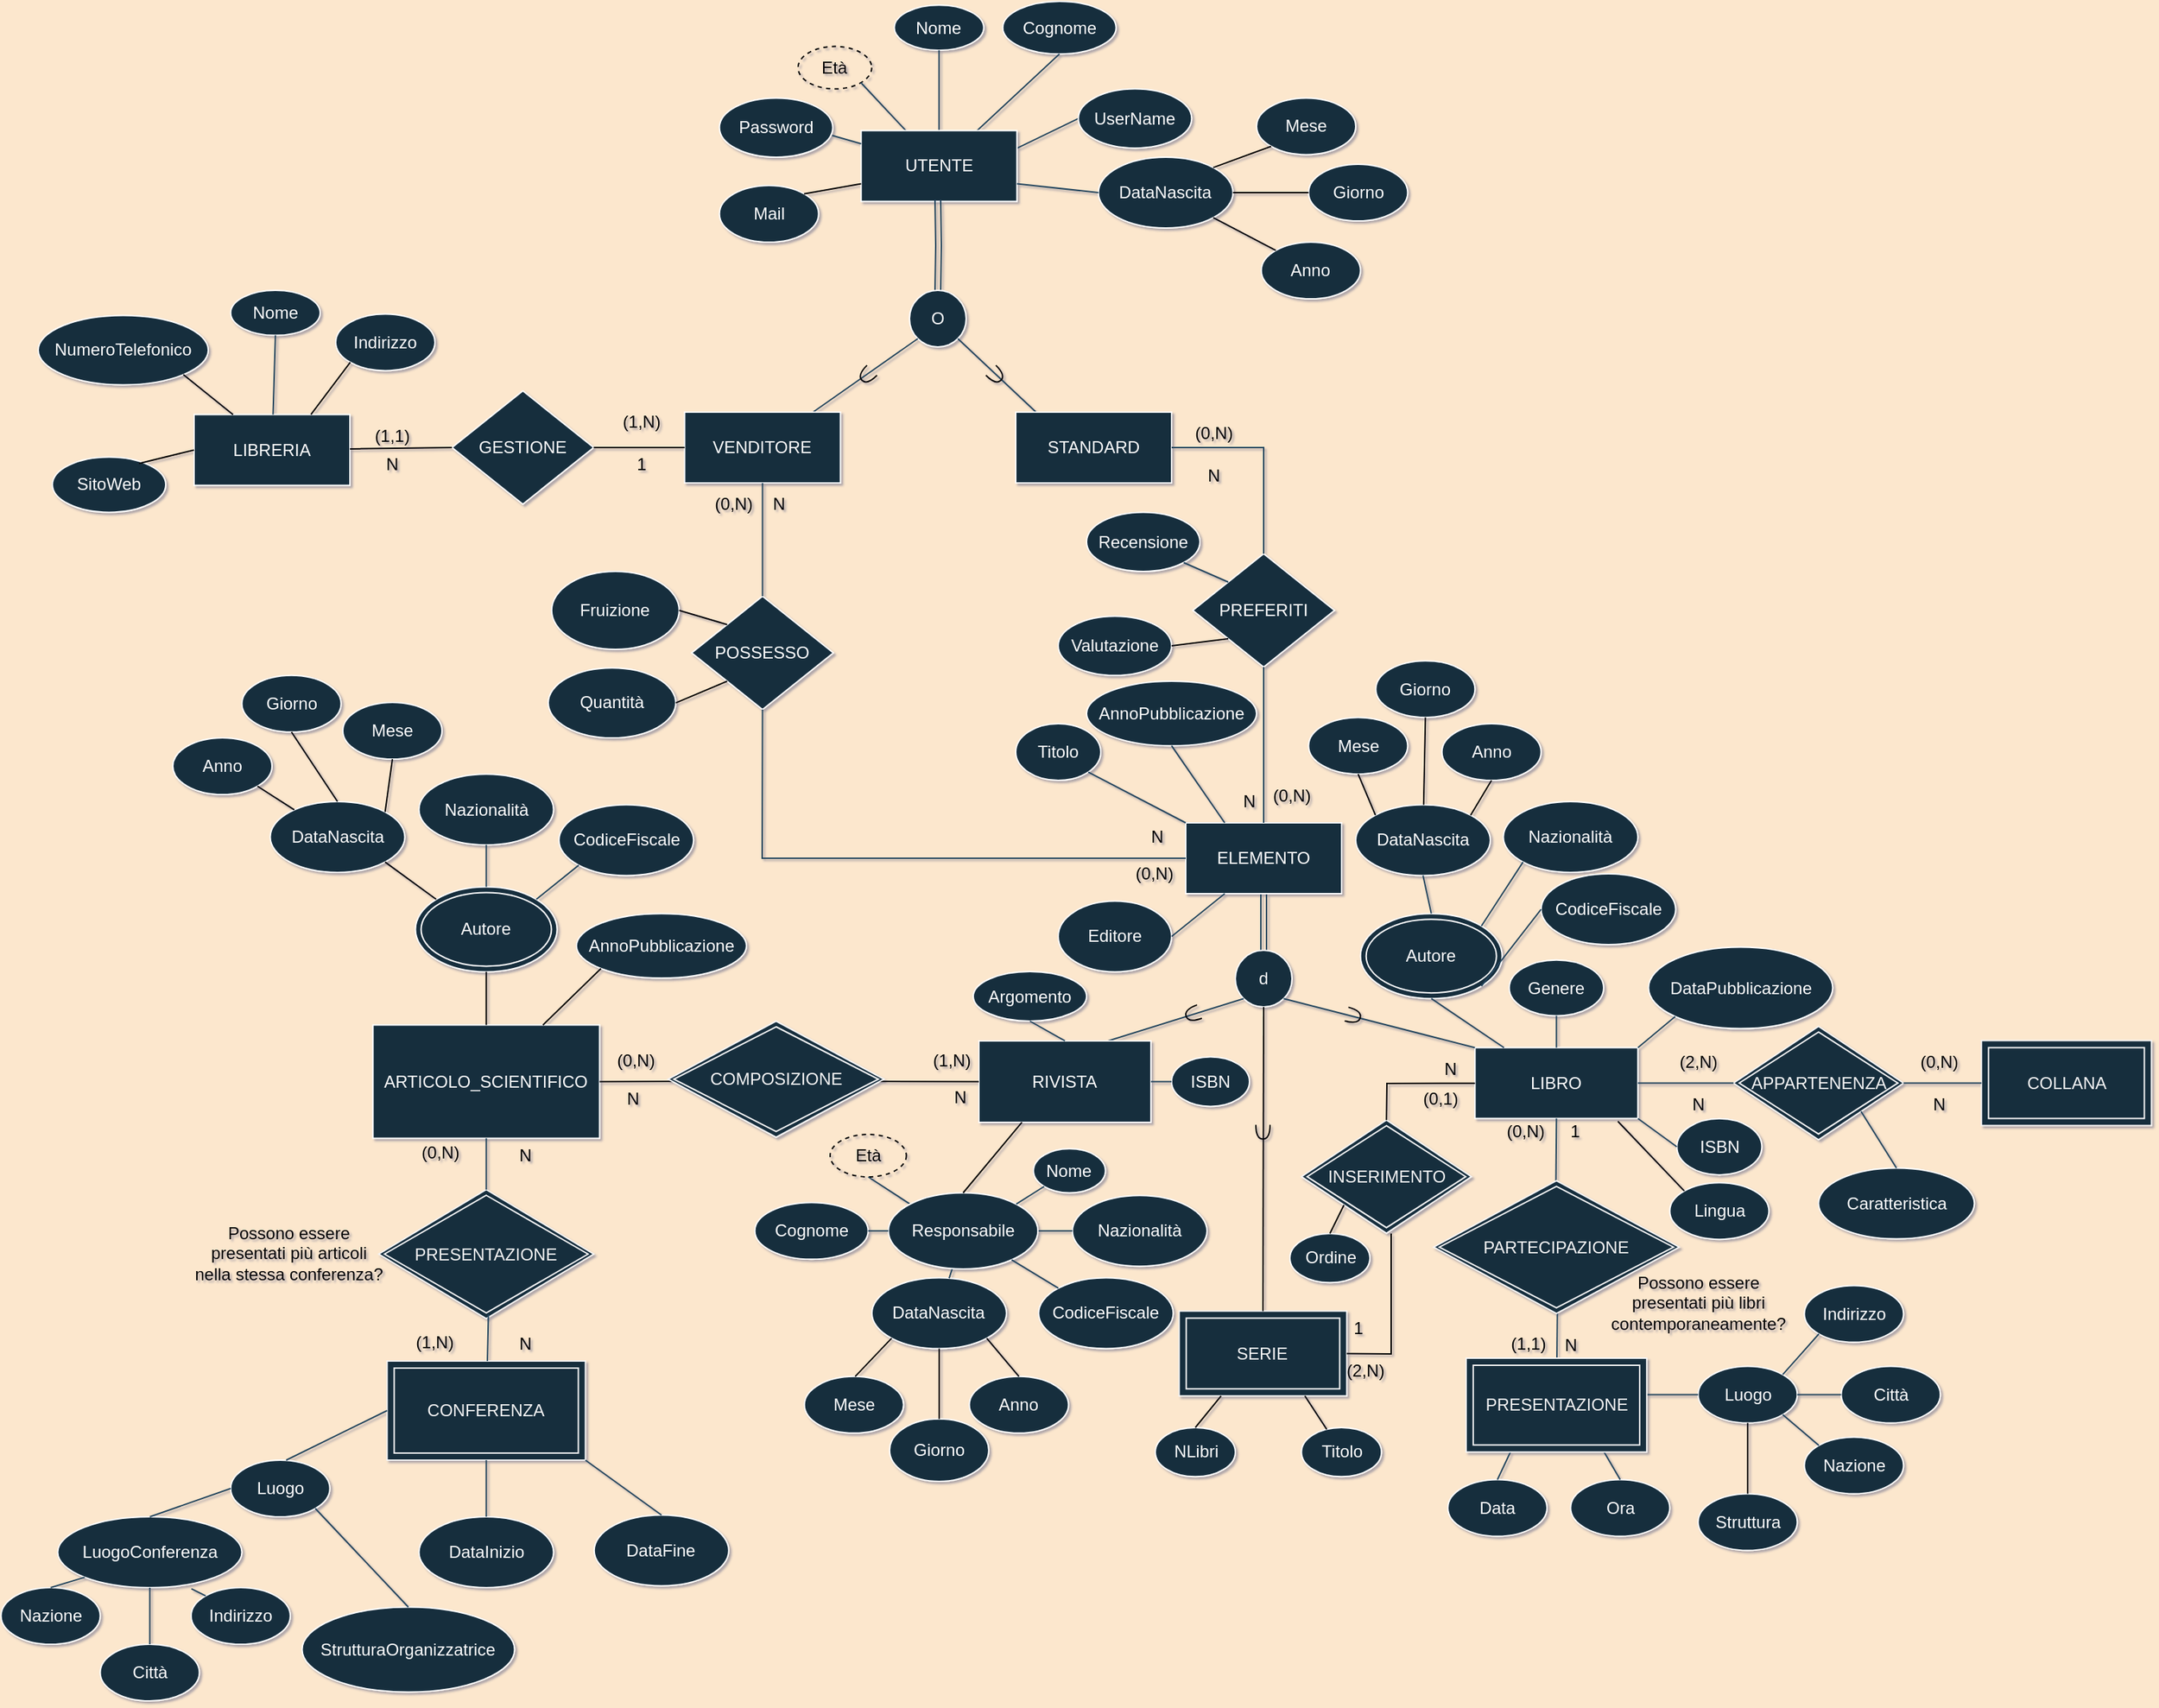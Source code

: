 <mxfile version="20.6.0" type="github">
  <diagram id="M-CdDoBV60Qnlm4ifn4K" name="Pagina-1">
    <mxGraphModel dx="1727" dy="1540" grid="1" gridSize="10" guides="1" tooltips="1" connect="1" arrows="1" fold="1" page="1" pageScale="1" pageWidth="827" pageHeight="1169" background="#FCE7CD" math="0" shadow="1">
      <root>
        <mxCell id="0" />
        <mxCell id="1" parent="0" />
        <mxCell id="KIYsPXz1NXXI_963rC55-44" style="edgeStyle=orthogonalEdgeStyle;shape=link;rounded=0;orthogonalLoop=1;jettySize=auto;html=1;exitX=0.5;exitY=1;exitDx=0;exitDy=0;labelBackgroundColor=#FCE7CD;strokeColor=#23445D;" parent="1" source="KIYsPXz1NXXI_963rC55-1" edge="1">
          <mxGeometry relative="1" as="geometry">
            <mxPoint x="80" y="230.0" as="targetPoint" />
          </mxGeometry>
        </mxCell>
        <mxCell id="KIYsPXz1NXXI_963rC55-1" value="ELEMENTO" style="rounded=0;whiteSpace=wrap;html=1;fillColor=#182E3E;strokeColor=#FFFFFF;fontColor=#FFFFFF;" parent="1" vertex="1">
          <mxGeometry x="25" y="140" width="110" height="50" as="geometry" />
        </mxCell>
        <mxCell id="KIYsPXz1NXXI_963rC55-2" value="ARTICOLO_SCIENTIFICO" style="rounded=0;whiteSpace=wrap;html=1;fillColor=#182E3E;strokeColor=#FFFFFF;fontColor=#FFFFFF;" parent="1" vertex="1">
          <mxGeometry x="-548.75" y="282.73" width="160" height="80" as="geometry" />
        </mxCell>
        <mxCell id="KIYsPXz1NXXI_963rC55-3" value="LIBRO" style="rounded=0;whiteSpace=wrap;html=1;fillColor=#182E3E;strokeColor=#FFFFFF;fontColor=#FFFFFF;" parent="1" vertex="1">
          <mxGeometry x="229.17" y="298.73" width="115" height="50" as="geometry" />
        </mxCell>
        <mxCell id="KIYsPXz1NXXI_963rC55-4" value="Titolo" style="ellipse;whiteSpace=wrap;html=1;fillColor=#182E3E;strokeColor=#FFFFFF;fontColor=#FFFFFF;" parent="1" vertex="1">
          <mxGeometry x="-95" y="70" width="60" height="40" as="geometry" />
        </mxCell>
        <mxCell id="KIYsPXz1NXXI_963rC55-8" value="" style="endArrow=none;html=1;rounded=0;exitX=1;exitY=1;exitDx=0;exitDy=0;labelBackgroundColor=#FCE7CD;strokeColor=#23445D;entryX=0;entryY=0;entryDx=0;entryDy=0;" parent="1" source="KIYsPXz1NXXI_963rC55-4" target="KIYsPXz1NXXI_963rC55-1" edge="1">
          <mxGeometry width="50" height="50" relative="1" as="geometry">
            <mxPoint x="35" y="120" as="sourcePoint" />
            <mxPoint x="85" y="70" as="targetPoint" />
          </mxGeometry>
        </mxCell>
        <mxCell id="KIYsPXz1NXXI_963rC55-9" value="AnnoPubblicazione" style="ellipse;whiteSpace=wrap;html=1;fillColor=#182E3E;strokeColor=#FFFFFF;fontColor=#FFFFFF;" parent="1" vertex="1">
          <mxGeometry x="-45" y="40" width="120" height="45.58" as="geometry" />
        </mxCell>
        <mxCell id="KIYsPXz1NXXI_963rC55-11" value="" style="endArrow=none;html=1;rounded=0;entryX=0.5;entryY=1;entryDx=0;entryDy=0;labelBackgroundColor=#FCE7CD;strokeColor=#23445D;exitX=0.25;exitY=0;exitDx=0;exitDy=0;" parent="1" source="KIYsPXz1NXXI_963rC55-1" target="KIYsPXz1NXXI_963rC55-9" edge="1">
          <mxGeometry width="50" height="50" relative="1" as="geometry">
            <mxPoint x="75" y="140" as="sourcePoint" />
            <mxPoint x="125" y="90" as="targetPoint" />
          </mxGeometry>
        </mxCell>
        <mxCell id="KIYsPXz1NXXI_963rC55-12" value="Autore" style="ellipse;shape=doubleEllipse;whiteSpace=wrap;html=1;fillColor=#182E3E;strokeColor=#FFFFFF;fontColor=#FFFFFF;" parent="1" vertex="1">
          <mxGeometry x="148.34" y="204.07" width="100" height="60" as="geometry" />
        </mxCell>
        <mxCell id="KIYsPXz1NXXI_963rC55-13" value="" style="endArrow=none;html=1;rounded=0;labelBackgroundColor=#FCE7CD;strokeColor=#23445D;entryX=0.5;entryY=1;entryDx=0;entryDy=0;" parent="1" edge="1" target="KIYsPXz1NXXI_963rC55-12" source="KIYsPXz1NXXI_963rC55-3">
          <mxGeometry width="50" height="50" relative="1" as="geometry">
            <mxPoint x="135" y="140" as="sourcePoint" />
            <mxPoint x="200" y="230" as="targetPoint" />
          </mxGeometry>
        </mxCell>
        <mxCell id="KIYsPXz1NXXI_963rC55-14" value="Nome" style="ellipse;whiteSpace=wrap;html=1;fillColor=#182E3E;strokeColor=#FFFFFF;fontColor=#FFFFFF;" parent="1" vertex="1">
          <mxGeometry x="-180.74" y="-437.34" width="63.16" height="31.79" as="geometry" />
        </mxCell>
        <mxCell id="KIYsPXz1NXXI_963rC55-15" value="" style="endArrow=none;html=1;rounded=0;exitX=0.5;exitY=1;exitDx=0;exitDy=0;labelBackgroundColor=#FCE7CD;strokeColor=#23445D;" parent="1" source="KIYsPXz1NXXI_963rC55-14" target="_2MecV2IiAmUGZykWip9-86" edge="1">
          <mxGeometry width="50" height="50" relative="1" as="geometry">
            <mxPoint x="-110.17" y="-415.84" as="sourcePoint" />
            <mxPoint x="-165.607" y="-357.004" as="targetPoint" />
          </mxGeometry>
        </mxCell>
        <mxCell id="KIYsPXz1NXXI_963rC55-16" value="Cognome" style="ellipse;whiteSpace=wrap;html=1;fillColor=#182E3E;strokeColor=#FFFFFF;fontColor=#FFFFFF;" parent="1" vertex="1">
          <mxGeometry x="-104.16" y="-440" width="80" height="37.11" as="geometry" />
        </mxCell>
        <mxCell id="KIYsPXz1NXXI_963rC55-19" value="" style="endArrow=none;html=1;rounded=0;entryX=0.5;entryY=1;entryDx=0;entryDy=0;labelBackgroundColor=#FCE7CD;strokeColor=#23445D;" parent="1" source="_2MecV2IiAmUGZykWip9-86" target="KIYsPXz1NXXI_963rC55-16" edge="1">
          <mxGeometry width="50" height="50" relative="1" as="geometry">
            <mxPoint x="-143.671" y="-355.489" as="sourcePoint" />
            <mxPoint x="-79.34" y="-397" as="targetPoint" />
          </mxGeometry>
        </mxCell>
        <mxCell id="KIYsPXz1NXXI_963rC55-20" value="Editore" style="ellipse;whiteSpace=wrap;html=1;fillColor=#182E3E;strokeColor=#FFFFFF;fontColor=#FFFFFF;" parent="1" vertex="1">
          <mxGeometry x="-65" y="195.23" width="80" height="50" as="geometry" />
        </mxCell>
        <mxCell id="KIYsPXz1NXXI_963rC55-22" value="" style="endArrow=none;html=1;rounded=0;exitX=1;exitY=0.5;exitDx=0;exitDy=0;entryX=0.25;entryY=1;entryDx=0;entryDy=0;labelBackgroundColor=#FCE7CD;strokeColor=#23445D;" parent="1" source="KIYsPXz1NXXI_963rC55-20" target="KIYsPXz1NXXI_963rC55-1" edge="1">
          <mxGeometry width="50" height="50" relative="1" as="geometry">
            <mxPoint x="155" y="210" as="sourcePoint" />
            <mxPoint x="205" y="160" as="targetPoint" />
          </mxGeometry>
        </mxCell>
        <mxCell id="KIYsPXz1NXXI_963rC55-23" value="Fruizione" style="ellipse;whiteSpace=wrap;html=1;fillColor=#182E3E;strokeColor=#FFFFFF;fontColor=#FFFFFF;" parent="1" vertex="1">
          <mxGeometry x="-422.58" y="-37.5" width="90" height="55" as="geometry" />
        </mxCell>
        <mxCell id="KIYsPXz1NXXI_963rC55-25" value="DataPubblicazione" style="ellipse;whiteSpace=wrap;html=1;fillColor=#182E3E;strokeColor=#FFFFFF;fontColor=#FFFFFF;" parent="1" vertex="1">
          <mxGeometry x="351.67" y="227.8" width="130" height="57.5" as="geometry" />
        </mxCell>
        <mxCell id="KIYsPXz1NXXI_963rC55-27" value="Luogo" style="ellipse;whiteSpace=wrap;html=1;fillColor=#182E3E;strokeColor=#FFFFFF;fontColor=#FFFFFF;" parent="1" vertex="1">
          <mxGeometry x="386.67" y="523.73" width="70" height="40" as="geometry" />
        </mxCell>
        <mxCell id="KIYsPXz1NXXI_963rC55-29" value="COLLANA" style="shape=ext;margin=3;double=1;whiteSpace=wrap;html=1;align=center;fillStyle=auto;strokeColor=#F5F5F5;fontColor=#F5F5F5;fillColor=#182E3E;" parent="1" vertex="1">
          <mxGeometry x="586.67" y="293.73" width="120" height="60" as="geometry" />
        </mxCell>
        <mxCell id="KIYsPXz1NXXI_963rC55-30" value="&lt;font color=&quot;#f5f5f5&quot;&gt;APPARTENENZA&lt;/font&gt;" style="shape=rhombus;double=1;perimeter=rhombusPerimeter;whiteSpace=wrap;html=1;align=center;fillColor=#182E3E;fillStyle=auto;strokeColor=#F5F5F5;" parent="1" vertex="1">
          <mxGeometry x="411.67" y="283.73" width="120" height="80" as="geometry" />
        </mxCell>
        <mxCell id="KIYsPXz1NXXI_963rC55-31" value="" style="endArrow=none;html=1;rounded=0;entryX=0;entryY=0.5;entryDx=0;entryDy=0;exitX=1;exitY=0.5;exitDx=0;exitDy=0;labelBackgroundColor=#FCE7CD;strokeColor=#23445D;fontColor=#000000;" parent="1" source="KIYsPXz1NXXI_963rC55-3" target="KIYsPXz1NXXI_963rC55-30" edge="1">
          <mxGeometry width="50" height="50" relative="1" as="geometry">
            <mxPoint x="246.67" y="333.73" as="sourcePoint" />
            <mxPoint x="296.67" y="283.73" as="targetPoint" />
          </mxGeometry>
        </mxCell>
        <mxCell id="KIYsPXz1NXXI_963rC55-33" value="N" style="text;html=1;strokeColor=none;fillColor=none;align=center;verticalAlign=middle;whiteSpace=wrap;rounded=0;fontColor=#000000;" parent="1" vertex="1">
          <mxGeometry x="526.67" y="323.73" width="60" height="30" as="geometry" />
        </mxCell>
        <mxCell id="KIYsPXz1NXXI_963rC55-34" value="N" style="text;html=1;strokeColor=none;fillColor=none;align=center;verticalAlign=middle;whiteSpace=wrap;rounded=0;fontColor=#000000;" parent="1" vertex="1">
          <mxGeometry x="356.67" y="323.73" width="60" height="30" as="geometry" />
        </mxCell>
        <mxCell id="KIYsPXz1NXXI_963rC55-37" value="(2,N)" style="text;html=1;strokeColor=none;fillColor=none;align=center;verticalAlign=middle;whiteSpace=wrap;rounded=0;fontColor=#000000;" parent="1" vertex="1">
          <mxGeometry x="356.67" y="293.73" width="60" height="30" as="geometry" />
        </mxCell>
        <mxCell id="KIYsPXz1NXXI_963rC55-38" value="(0,N)" style="text;html=1;strokeColor=none;fillColor=none;align=center;verticalAlign=middle;whiteSpace=wrap;rounded=0;fontColor=#000000;" parent="1" vertex="1">
          <mxGeometry x="526.67" y="293.73" width="60" height="30" as="geometry" />
        </mxCell>
        <mxCell id="KIYsPXz1NXXI_963rC55-41" value="Data" style="ellipse;whiteSpace=wrap;html=1;fillColor=#182E3E;strokeColor=#FFFFFF;fontColor=#FFFFFF;" parent="1" vertex="1">
          <mxGeometry x="210.01" y="603.73" width="70" height="40" as="geometry" />
        </mxCell>
        <mxCell id="KIYsPXz1NXXI_963rC55-42" value="" style="endArrow=none;html=1;rounded=0;entryX=0;entryY=0.5;entryDx=0;entryDy=0;exitX=1;exitY=0.5;exitDx=0;exitDy=0;labelBackgroundColor=#FCE7CD;strokeColor=#23445D;fontColor=#000000;" parent="1" target="KIYsPXz1NXXI_963rC55-27" edge="1">
          <mxGeometry width="50" height="50" relative="1" as="geometry">
            <mxPoint x="341.67" y="543.73" as="sourcePoint" />
            <mxPoint x="316.67" y="453.73" as="targetPoint" />
          </mxGeometry>
        </mxCell>
        <mxCell id="KIYsPXz1NXXI_963rC55-43" value="" style="endArrow=none;html=1;rounded=0;exitX=0.5;exitY=0;exitDx=0;exitDy=0;entryX=0.25;entryY=1;entryDx=0;entryDy=0;labelBackgroundColor=#FCE7CD;strokeColor=#23445D;" parent="1" source="KIYsPXz1NXXI_963rC55-41" edge="1">
          <mxGeometry width="50" height="50" relative="1" as="geometry">
            <mxPoint x="266.67" y="503.73" as="sourcePoint" />
            <mxPoint x="259.17" y="573.73" as="targetPoint" />
          </mxGeometry>
        </mxCell>
        <mxCell id="KIYsPXz1NXXI_963rC55-45" value="d" style="ellipse;whiteSpace=wrap;html=1;aspect=fixed;fillColor=#182E3E;strokeColor=#FFFFFF;fontColor=#FFFFFF;" parent="1" vertex="1">
          <mxGeometry x="60" y="230" width="40" height="40" as="geometry" />
        </mxCell>
        <mxCell id="KIYsPXz1NXXI_963rC55-66" value="" style="endArrow=none;html=1;rounded=0;entryX=1;entryY=1;entryDx=0;entryDy=0;startArrow=none;labelBackgroundColor=#FCE7CD;strokeColor=#23445D;exitX=0;exitY=0;exitDx=0;exitDy=0;" parent="1" source="KIYsPXz1NXXI_963rC55-3" target="KIYsPXz1NXXI_963rC55-45" edge="1">
          <mxGeometry width="50" height="50" relative="1" as="geometry">
            <mxPoint x="220" y="280" as="sourcePoint" />
            <mxPoint x="35" y="240" as="targetPoint" />
          </mxGeometry>
        </mxCell>
        <mxCell id="KIYsPXz1NXXI_963rC55-68" value="" style="endArrow=none;html=1;rounded=0;entryX=0;entryY=1;entryDx=0;entryDy=0;labelBackgroundColor=#FCE7CD;strokeColor=#23445D;exitX=0.75;exitY=0;exitDx=0;exitDy=0;" parent="1" target="KIYsPXz1NXXI_963rC55-45" edge="1" source="_2MecV2IiAmUGZykWip9-22">
          <mxGeometry width="50" height="50" relative="1" as="geometry">
            <mxPoint x="-15" y="290" as="sourcePoint" />
            <mxPoint x="65.858" y="264.142" as="targetPoint" />
          </mxGeometry>
        </mxCell>
        <mxCell id="KIYsPXz1NXXI_963rC55-76" value="" style="endArrow=none;html=1;rounded=0;entryX=0.5;entryY=1;entryDx=0;entryDy=0;labelBackgroundColor=#FCE7CD;strokeColor=#23445D;fontColor=#000000;" parent="1" target="KIYsPXz1NXXI_963rC55-3" edge="1">
          <mxGeometry width="50" height="50" relative="1" as="geometry">
            <mxPoint x="286.282" y="393.73" as="sourcePoint" />
            <mxPoint x="166.67" y="313.73" as="targetPoint" />
          </mxGeometry>
        </mxCell>
        <mxCell id="KIYsPXz1NXXI_963rC55-78" value="" style="endArrow=none;html=1;rounded=0;entryX=0.51;entryY=0.968;entryDx=0;entryDy=0;entryPerimeter=0;labelBackgroundColor=#FCE7CD;strokeColor=#23445D;fontColor=#000000;" parent="1" edge="1" source="9tiekmG705ZkaHGTmHuo-40">
          <mxGeometry width="50" height="50" relative="1" as="geometry">
            <mxPoint x="286.67" y="513.73" as="sourcePoint" />
            <mxPoint x="287.357" y="481.818" as="targetPoint" />
          </mxGeometry>
        </mxCell>
        <mxCell id="KIYsPXz1NXXI_963rC55-79" value="N" style="text;html=1;strokeColor=none;fillColor=none;align=center;verticalAlign=middle;whiteSpace=wrap;rounded=0;fontColor=#000000;" parent="1" vertex="1">
          <mxGeometry x="266.68" y="493.73" width="60" height="30" as="geometry" />
        </mxCell>
        <mxCell id="KIYsPXz1NXXI_963rC55-80" value="1" style="text;html=1;strokeColor=none;fillColor=none;align=center;verticalAlign=middle;whiteSpace=wrap;rounded=0;fontColor=#000000;" parent="1" vertex="1">
          <mxGeometry x="270.01" y="343.25" width="60" height="30" as="geometry" />
        </mxCell>
        <mxCell id="KIYsPXz1NXXI_963rC55-81" value="(0,N)" style="text;html=1;strokeColor=none;fillColor=none;align=center;verticalAlign=middle;whiteSpace=wrap;rounded=0;fontColor=#000000;" parent="1" vertex="1">
          <mxGeometry x="235.0" y="343.25" width="60" height="30" as="geometry" />
        </mxCell>
        <mxCell id="KIYsPXz1NXXI_963rC55-82" value="(1,1)" style="text;html=1;strokeColor=none;fillColor=none;align=center;verticalAlign=middle;whiteSpace=wrap;rounded=0;fontColor=#000000;" parent="1" vertex="1">
          <mxGeometry x="236.67" y="492.73" width="60" height="30" as="geometry" />
        </mxCell>
        <mxCell id="KIYsPXz1NXXI_963rC55-83" value="" style="endArrow=none;html=1;rounded=0;entryX=0;entryY=1;entryDx=0;entryDy=0;labelBackgroundColor=#FCE7CD;strokeColor=#23445D;exitX=1;exitY=0;exitDx=0;exitDy=0;" parent="1" source="KIYsPXz1NXXI_963rC55-3" target="KIYsPXz1NXXI_963rC55-25" edge="1">
          <mxGeometry width="50" height="50" relative="1" as="geometry">
            <mxPoint x="300.67" y="293.73" as="sourcePoint" />
            <mxPoint x="350.67" y="243.73" as="targetPoint" />
          </mxGeometry>
        </mxCell>
        <mxCell id="KIYsPXz1NXXI_963rC55-84" value="DataNascita" style="ellipse;whiteSpace=wrap;html=1;fillColor=#182E3E;strokeColor=#FFFFFF;fontColor=#FFFFFF;" parent="1" vertex="1">
          <mxGeometry x="145.0" y="127.26" width="95" height="50" as="geometry" />
        </mxCell>
        <mxCell id="KIYsPXz1NXXI_963rC55-86" value="" style="endArrow=none;html=1;rounded=0;exitX=1;exitY=0.25;exitDx=0;exitDy=0;labelBackgroundColor=#FCE7CD;strokeColor=#23445D;entryX=0;entryY=0.5;entryDx=0;entryDy=0;" parent="1" source="_2MecV2IiAmUGZykWip9-86" target="_2MecV2IiAmUGZykWip9-87" edge="1">
          <mxGeometry width="50" height="50" relative="1" as="geometry">
            <mxPoint x="-123.985" y="-348.213" as="sourcePoint" />
            <mxPoint x="-72.5" y="-388.21" as="targetPoint" />
          </mxGeometry>
        </mxCell>
        <mxCell id="KIYsPXz1NXXI_963rC55-87" value="CodiceFiscale" style="ellipse;whiteSpace=wrap;html=1;fillColor=#182E3E;strokeColor=#FFFFFF;fontColor=#FFFFFF;" parent="1" vertex="1">
          <mxGeometry x="275.84" y="176.03" width="95" height="50" as="geometry" />
        </mxCell>
        <mxCell id="KIYsPXz1NXXI_963rC55-88" value="" style="endArrow=none;html=1;rounded=0;entryX=0;entryY=0.5;entryDx=0;entryDy=0;exitX=1;exitY=1;exitDx=0;exitDy=0;labelBackgroundColor=#FCE7CD;strokeColor=#23445D;" parent="1" source="KIYsPXz1NXXI_963rC55-12" target="KIYsPXz1NXXI_963rC55-87" edge="1">
          <mxGeometry width="50" height="50" relative="1" as="geometry">
            <mxPoint x="208.34" y="296.03" as="sourcePoint" />
            <mxPoint x="258.34" y="246.03" as="targetPoint" />
          </mxGeometry>
        </mxCell>
        <mxCell id="HXUEYXObNeZ3FaIWYVhp-1" value="" style="endArrow=none;html=1;rounded=0;entryX=0;entryY=0.5;entryDx=0;entryDy=0;labelBackgroundColor=#FCE7CD;strokeColor=#23445D;fontColor=#000000;" parent="1" source="KIYsPXz1NXXI_963rC55-30" target="KIYsPXz1NXXI_963rC55-29" edge="1">
          <mxGeometry width="50" height="50" relative="1" as="geometry">
            <mxPoint x="426.67" y="383.73" as="sourcePoint" />
            <mxPoint x="476.67" y="333.73" as="targetPoint" />
          </mxGeometry>
        </mxCell>
        <mxCell id="_2MecV2IiAmUGZykWip9-1" value="Nazionalità" style="ellipse;whiteSpace=wrap;html=1;strokeColor=#FFFFFF;fontColor=#FFFFFF;fillColor=#182E3E;" parent="1" vertex="1">
          <mxGeometry x="249.18" y="125" width="95" height="50" as="geometry" />
        </mxCell>
        <mxCell id="_2MecV2IiAmUGZykWip9-5" value="" style="endArrow=none;html=1;rounded=0;strokeColor=#23445D;entryX=0;entryY=1;entryDx=0;entryDy=0;exitX=1;exitY=0;exitDx=0;exitDy=0;" parent="1" source="KIYsPXz1NXXI_963rC55-12" target="_2MecV2IiAmUGZykWip9-1" edge="1">
          <mxGeometry width="50" height="50" relative="1" as="geometry">
            <mxPoint x="138.34" y="156.03" as="sourcePoint" />
            <mxPoint x="188.34" y="106.03" as="targetPoint" />
          </mxGeometry>
        </mxCell>
        <mxCell id="_2MecV2IiAmUGZykWip9-6" value="&lt;font color=&quot;#000000&quot;&gt;Età&lt;/font&gt;" style="ellipse;whiteSpace=wrap;html=1;align=center;dashed=1;strokeColor=#000000;fontColor=#FFFFFF;fillColor=none;" parent="1" vertex="1">
          <mxGeometry x="-248.66" y="-408.21" width="52" height="30" as="geometry" />
        </mxCell>
        <mxCell id="_2MecV2IiAmUGZykWip9-7" value="" style="endArrow=none;html=1;rounded=0;strokeColor=#23445D;fontColor=#000000;exitX=1;exitY=1;exitDx=0;exitDy=0;" parent="1" source="_2MecV2IiAmUGZykWip9-6" target="_2MecV2IiAmUGZykWip9-86" edge="1">
          <mxGeometry width="50" height="50" relative="1" as="geometry">
            <mxPoint x="-269.34" y="-267" as="sourcePoint" />
            <mxPoint x="-194.695" y="-348.213" as="targetPoint" />
          </mxGeometry>
        </mxCell>
        <mxCell id="_2MecV2IiAmUGZykWip9-8" value="" style="shape=requiredInterface;html=1;verticalLabelPosition=bottom;sketch=0;strokeColor=#000000;fontColor=#000000;fillColor=none;rotation=15;" parent="1" vertex="1">
          <mxGeometry x="138.34" y="271.31" width="10" height="10" as="geometry" />
        </mxCell>
        <mxCell id="_2MecV2IiAmUGZykWip9-9" value="" style="shape=requiredInterface;html=1;verticalLabelPosition=bottom;sketch=0;strokeColor=#000000;fontColor=#000000;fillColor=none;rotation=-200;" parent="1" vertex="1">
          <mxGeometry x="25.0" y="270" width="10" height="10" as="geometry" />
        </mxCell>
        <mxCell id="_2MecV2IiAmUGZykWip9-11" value="Lingua" style="ellipse;whiteSpace=wrap;html=1;fillColor=#182E3E;strokeColor=#FFFFFF;fontColor=#FFFFFF;" parent="1" vertex="1">
          <mxGeometry x="366.67" y="394.08" width="70" height="40" as="geometry" />
        </mxCell>
        <mxCell id="_2MecV2IiAmUGZykWip9-13" value="Genere" style="ellipse;whiteSpace=wrap;html=1;fillColor=#182E3E;strokeColor=#FFFFFF;fontColor=#FFFFFF;" parent="1" vertex="1">
          <mxGeometry x="253.34" y="236.86" width="66.66" height="39.38" as="geometry" />
        </mxCell>
        <mxCell id="_2MecV2IiAmUGZykWip9-14" value="" style="endArrow=none;html=1;rounded=0;strokeColor=#23445D;fontColor=#000000;entryX=0.5;entryY=1;entryDx=0;entryDy=0;" parent="1" source="KIYsPXz1NXXI_963rC55-3" target="_2MecV2IiAmUGZykWip9-13" edge="1">
          <mxGeometry width="50" height="50" relative="1" as="geometry">
            <mxPoint x="266.67" y="333.73" as="sourcePoint" />
            <mxPoint x="316.67" y="283.73" as="targetPoint" />
          </mxGeometry>
        </mxCell>
        <mxCell id="_2MecV2IiAmUGZykWip9-15" value="ISBN" style="ellipse;whiteSpace=wrap;html=1;fillColor=#182E3E;strokeColor=#FFFFFF;fontColor=#FFFFFF;" parent="1" vertex="1">
          <mxGeometry x="371.67" y="348.89" width="60" height="39.69" as="geometry" />
        </mxCell>
        <mxCell id="_2MecV2IiAmUGZykWip9-17" value="" style="endArrow=none;html=1;rounded=0;strokeColor=#23445D;fontColor=#000000;exitX=0;exitY=0.5;exitDx=0;exitDy=0;entryX=1;entryY=1;entryDx=0;entryDy=0;" parent="1" source="_2MecV2IiAmUGZykWip9-15" target="KIYsPXz1NXXI_963rC55-3" edge="1">
          <mxGeometry width="50" height="50" relative="1" as="geometry">
            <mxPoint x="464.16" y="398.58" as="sourcePoint" />
            <mxPoint x="425.84" y="383.9" as="targetPoint" />
          </mxGeometry>
        </mxCell>
        <mxCell id="_2MecV2IiAmUGZykWip9-18" value="Ora" style="ellipse;whiteSpace=wrap;html=1;fillColor=#182E3E;strokeColor=#FFFFFF;fontColor=#FFFFFF;" parent="1" vertex="1">
          <mxGeometry x="296.67" y="603.73" width="70" height="40" as="geometry" />
        </mxCell>
        <mxCell id="_2MecV2IiAmUGZykWip9-19" value="" style="endArrow=none;html=1;rounded=0;exitX=0.5;exitY=0;exitDx=0;exitDy=0;entryX=0.75;entryY=1;entryDx=0;entryDy=0;labelBackgroundColor=#FCE7CD;strokeColor=#23445D;" parent="1" source="_2MecV2IiAmUGZykWip9-18" edge="1">
          <mxGeometry width="50" height="50" relative="1" as="geometry">
            <mxPoint x="353.33" y="503.73" as="sourcePoint" />
            <mxPoint x="314.17" y="573.73" as="targetPoint" />
          </mxGeometry>
        </mxCell>
        <mxCell id="_2MecV2IiAmUGZykWip9-22" value="RIVISTA" style="rounded=0;whiteSpace=wrap;html=1;fillColor=#182E3E;strokeColor=#FFFFFF;fontColor=#FFFFFF;" parent="1" vertex="1">
          <mxGeometry x="-121" y="293.98" width="121.42" height="57.5" as="geometry" />
        </mxCell>
        <mxCell id="_2MecV2IiAmUGZykWip9-23" value="CONFERENZA" style="shape=ext;margin=3;double=1;whiteSpace=wrap;html=1;align=center;fillStyle=auto;strokeColor=#F5F5F5;fontColor=#F5F5F5;fillColor=#182E3E;" parent="1" vertex="1">
          <mxGeometry x="-538.75" y="520" width="140" height="70" as="geometry" />
        </mxCell>
        <mxCell id="_2MecV2IiAmUGZykWip9-40" value="Argomento" style="ellipse;whiteSpace=wrap;html=1;fillColor=#182E3E;strokeColor=#FFFFFF;fontColor=#FFFFFF;" parent="1" vertex="1">
          <mxGeometry x="-125" y="245.0" width="80" height="35" as="geometry" />
        </mxCell>
        <mxCell id="_2MecV2IiAmUGZykWip9-41" value="" style="endArrow=none;html=1;rounded=0;strokeColor=#23445D;fontColor=#000000;entryX=0.5;entryY=1;entryDx=0;entryDy=0;exitX=0.5;exitY=0;exitDx=0;exitDy=0;" parent="1" source="_2MecV2IiAmUGZykWip9-22" target="_2MecV2IiAmUGZykWip9-40" edge="1">
          <mxGeometry width="50" height="50" relative="1" as="geometry">
            <mxPoint x="-40" y="370" as="sourcePoint" />
            <mxPoint x="65" y="445" as="targetPoint" />
          </mxGeometry>
        </mxCell>
        <mxCell id="_2MecV2IiAmUGZykWip9-46" value="Nome" style="ellipse;whiteSpace=wrap;html=1;fillColor=#182E3E;strokeColor=#FFFFFF;fontColor=#FFFFFF;" parent="1" vertex="1">
          <mxGeometry x="-82.51" y="370.09" width="50.83" height="31.16" as="geometry" />
        </mxCell>
        <mxCell id="_2MecV2IiAmUGZykWip9-48" value="Cognome" style="ellipse;whiteSpace=wrap;html=1;fillColor=#182E3E;strokeColor=#FFFFFF;fontColor=#FFFFFF;" parent="1" vertex="1">
          <mxGeometry x="-279.18" y="408.13" width="80" height="40" as="geometry" />
        </mxCell>
        <mxCell id="_2MecV2IiAmUGZykWip9-50" value="DataNascita" style="ellipse;whiteSpace=wrap;html=1;fillColor=#182E3E;strokeColor=#FFFFFF;fontColor=#FFFFFF;" parent="1" vertex="1">
          <mxGeometry x="-196.55" y="461.27" width="95" height="50" as="geometry" />
        </mxCell>
        <mxCell id="_2MecV2IiAmUGZykWip9-51" value="" style="endArrow=none;html=1;rounded=0;labelBackgroundColor=#FCE7CD;strokeColor=#23445D;" parent="1" source="_2MecV2IiAmUGZykWip9-58" target="_2MecV2IiAmUGZykWip9-50" edge="1">
          <mxGeometry width="50" height="50" relative="1" as="geometry">
            <mxPoint x="-121.935" y="351.177" as="sourcePoint" />
            <mxPoint x="-240.95" y="362.39" as="targetPoint" />
          </mxGeometry>
        </mxCell>
        <mxCell id="_2MecV2IiAmUGZykWip9-52" value="CodiceFiscale" style="ellipse;whiteSpace=wrap;html=1;fillColor=#182E3E;strokeColor=#FFFFFF;fontColor=#FFFFFF;" parent="1" vertex="1">
          <mxGeometry x="-78.84" y="461.27" width="95" height="50" as="geometry" />
        </mxCell>
        <mxCell id="_2MecV2IiAmUGZykWip9-54" value="Nazionalità" style="ellipse;whiteSpace=wrap;html=1;strokeColor=#FFFFFF;fontColor=#FFFFFF;fillColor=#182E3E;" parent="1" vertex="1">
          <mxGeometry x="-55.0" y="403.13" width="95" height="50" as="geometry" />
        </mxCell>
        <mxCell id="_2MecV2IiAmUGZykWip9-55" value="" style="endArrow=none;html=1;rounded=0;strokeColor=#23445D;entryX=0;entryY=0.5;entryDx=0;entryDy=0;exitX=1;exitY=0.5;exitDx=0;exitDy=0;" parent="1" source="_2MecV2IiAmUGZykWip9-58" target="_2MecV2IiAmUGZykWip9-54" edge="1">
          <mxGeometry width="50" height="50" relative="1" as="geometry">
            <mxPoint x="-107.29" y="372.39" as="sourcePoint" />
            <mxPoint x="-167.29" y="322.39" as="targetPoint" />
          </mxGeometry>
        </mxCell>
        <mxCell id="_2MecV2IiAmUGZykWip9-56" value="&lt;font color=&quot;#000000&quot;&gt;Età&lt;/font&gt;" style="ellipse;whiteSpace=wrap;html=1;align=center;dashed=1;strokeColor=#000000;fontColor=#FFFFFF;fillColor=none;" parent="1" vertex="1">
          <mxGeometry x="-226.03" y="360.0" width="53.83" height="30" as="geometry" />
        </mxCell>
        <mxCell id="_2MecV2IiAmUGZykWip9-57" value="" style="endArrow=none;html=1;rounded=0;strokeColor=#23445D;fontColor=#000000;exitX=0.5;exitY=1;exitDx=0;exitDy=0;entryX=0;entryY=0;entryDx=0;entryDy=0;" parent="1" source="_2MecV2IiAmUGZykWip9-56" target="_2MecV2IiAmUGZykWip9-58" edge="1">
          <mxGeometry width="50" height="50" relative="1" as="geometry">
            <mxPoint x="-90.95" y="352.39" as="sourcePoint" />
            <mxPoint x="-192.347" y="350.999" as="targetPoint" />
          </mxGeometry>
        </mxCell>
        <mxCell id="_2MecV2IiAmUGZykWip9-58" value="Responsabile" style="ellipse;whiteSpace=wrap;html=1;fillColor=#182E3E;strokeColor=#FFFFFF;fontColor=#FFFFFF;" parent="1" vertex="1">
          <mxGeometry x="-184.92" y="401.25" width="105.58" height="53.75" as="geometry" />
        </mxCell>
        <mxCell id="_2MecV2IiAmUGZykWip9-59" value="" style="endArrow=none;html=1;rounded=0;strokeColor=#23445D;fontColor=#000000;exitX=0;exitY=0;exitDx=0;exitDy=0;" parent="1" source="_2MecV2IiAmUGZykWip9-52" target="_2MecV2IiAmUGZykWip9-58" edge="1">
          <mxGeometry width="50" height="50" relative="1" as="geometry">
            <mxPoint x="14.05" y="469.89" as="sourcePoint" />
            <mxPoint x="65.8" y="459.66" as="targetPoint" />
          </mxGeometry>
        </mxCell>
        <mxCell id="_2MecV2IiAmUGZykWip9-61" value="Luogo" style="ellipse;whiteSpace=wrap;html=1;fillColor=#182E3E;strokeColor=#FFFFFF;fontColor=#FFFFFF;" parent="1" vertex="1">
          <mxGeometry x="-649.17" y="590" width="70" height="40" as="geometry" />
        </mxCell>
        <mxCell id="_2MecV2IiAmUGZykWip9-62" value="" style="endArrow=none;html=1;rounded=0;strokeColor=#23445D;fontColor=#000000;entryX=0;entryY=0.5;entryDx=0;entryDy=0;" parent="1" target="_2MecV2IiAmUGZykWip9-23" edge="1">
          <mxGeometry width="50" height="50" relative="1" as="geometry">
            <mxPoint x="-610" y="590" as="sourcePoint" />
            <mxPoint x="-311.25" y="553.73" as="targetPoint" />
          </mxGeometry>
        </mxCell>
        <mxCell id="_2MecV2IiAmUGZykWip9-63" value="DataInizio" style="ellipse;whiteSpace=wrap;html=1;fillColor=#182E3E;strokeColor=#FFFFFF;fontColor=#FFFFFF;" parent="1" vertex="1">
          <mxGeometry x="-516.25" y="630" width="95" height="50" as="geometry" />
        </mxCell>
        <mxCell id="_2MecV2IiAmUGZykWip9-64" value="" style="endArrow=none;html=1;rounded=0;strokeColor=#23445D;fontColor=#000000;exitX=0.5;exitY=0;exitDx=0;exitDy=0;entryX=0.5;entryY=1;entryDx=0;entryDy=0;" parent="1" source="_2MecV2IiAmUGZykWip9-63" target="_2MecV2IiAmUGZykWip9-23" edge="1">
          <mxGeometry width="50" height="50" relative="1" as="geometry">
            <mxPoint x="-361.25" y="603.73" as="sourcePoint" />
            <mxPoint x="-311.25" y="553.73" as="targetPoint" />
          </mxGeometry>
        </mxCell>
        <mxCell id="_2MecV2IiAmUGZykWip9-65" value="DataFine" style="ellipse;whiteSpace=wrap;html=1;fillColor=#182E3E;strokeColor=#FFFFFF;fontColor=#FFFFFF;" parent="1" vertex="1">
          <mxGeometry x="-392.58" y="628.73" width="95" height="50" as="geometry" />
        </mxCell>
        <mxCell id="_2MecV2IiAmUGZykWip9-66" value="" style="endArrow=none;html=1;rounded=0;strokeColor=#23445D;fontColor=#000000;exitX=0.5;exitY=0;exitDx=0;exitDy=0;entryX=1;entryY=1;entryDx=0;entryDy=0;" parent="1" source="_2MecV2IiAmUGZykWip9-65" target="_2MecV2IiAmUGZykWip9-23" edge="1">
          <mxGeometry width="50" height="50" relative="1" as="geometry">
            <mxPoint x="-361.25" y="603.73" as="sourcePoint" />
            <mxPoint x="-311.25" y="553.73" as="targetPoint" />
          </mxGeometry>
        </mxCell>
        <mxCell id="_2MecV2IiAmUGZykWip9-69" value="LuogoConferenza" style="ellipse;whiteSpace=wrap;html=1;fillColor=#182E3E;strokeColor=#FFFFFF;fontColor=#FFFFFF;" parent="1" vertex="1">
          <mxGeometry x="-771.25" y="630" width="130" height="50" as="geometry" />
        </mxCell>
        <mxCell id="_2MecV2IiAmUGZykWip9-70" value="" style="endArrow=none;html=1;rounded=0;strokeColor=#23445D;fontColor=#000000;exitX=0.5;exitY=0;exitDx=0;exitDy=0;entryX=0;entryY=0.5;entryDx=0;entryDy=0;" parent="1" source="_2MecV2IiAmUGZykWip9-69" target="_2MecV2IiAmUGZykWip9-61" edge="1">
          <mxGeometry width="50" height="50" relative="1" as="geometry">
            <mxPoint x="-458.75" y="693.73" as="sourcePoint" />
            <mxPoint x="-408.75" y="643.73" as="targetPoint" />
          </mxGeometry>
        </mxCell>
        <mxCell id="_2MecV2IiAmUGZykWip9-72" value="StrutturaOrganizzatrice" style="ellipse;whiteSpace=wrap;html=1;fillColor=#182E3E;strokeColor=#FFFFFF;fontColor=#FFFFFF;" parent="1" vertex="1">
          <mxGeometry x="-598.75" y="693.73" width="150" height="60" as="geometry" />
        </mxCell>
        <mxCell id="_2MecV2IiAmUGZykWip9-73" value="" style="endArrow=none;html=1;rounded=0;strokeColor=#23445D;fontColor=#000000;exitX=1;exitY=1;exitDx=0;exitDy=0;entryX=0.5;entryY=0;entryDx=0;entryDy=0;" parent="1" source="_2MecV2IiAmUGZykWip9-61" target="_2MecV2IiAmUGZykWip9-72" edge="1">
          <mxGeometry width="50" height="50" relative="1" as="geometry">
            <mxPoint x="-458.75" y="693.73" as="sourcePoint" />
            <mxPoint x="-408.75" y="643.73" as="targetPoint" />
          </mxGeometry>
        </mxCell>
        <mxCell id="_2MecV2IiAmUGZykWip9-74" value="Nazione" style="ellipse;whiteSpace=wrap;html=1;fillColor=#182E3E;strokeColor=#FFFFFF;fontColor=#FFFFFF;" parent="1" vertex="1">
          <mxGeometry x="-811.25" y="680" width="70" height="40" as="geometry" />
        </mxCell>
        <mxCell id="_2MecV2IiAmUGZykWip9-75" value="" style="endArrow=none;html=1;rounded=0;strokeColor=#23445D;fontColor=#000000;entryX=0;entryY=1;entryDx=0;entryDy=0;exitX=0.5;exitY=0;exitDx=0;exitDy=0;" parent="1" source="_2MecV2IiAmUGZykWip9-74" target="_2MecV2IiAmUGZykWip9-69" edge="1">
          <mxGeometry width="50" height="50" relative="1" as="geometry">
            <mxPoint x="-796.25" y="763.73" as="sourcePoint" />
            <mxPoint x="-746.25" y="713.73" as="targetPoint" />
          </mxGeometry>
        </mxCell>
        <mxCell id="_2MecV2IiAmUGZykWip9-76" value="Città" style="ellipse;whiteSpace=wrap;html=1;fillColor=#182E3E;strokeColor=#FFFFFF;fontColor=#FFFFFF;" parent="1" vertex="1">
          <mxGeometry x="-741.25" y="720" width="70" height="40" as="geometry" />
        </mxCell>
        <mxCell id="_2MecV2IiAmUGZykWip9-77" value="" style="endArrow=none;html=1;rounded=0;strokeColor=#23445D;fontColor=#000000;exitX=0.5;exitY=0;exitDx=0;exitDy=0;entryX=0.5;entryY=1;entryDx=0;entryDy=0;" parent="1" source="_2MecV2IiAmUGZykWip9-76" target="_2MecV2IiAmUGZykWip9-69" edge="1">
          <mxGeometry width="50" height="50" relative="1" as="geometry">
            <mxPoint x="-668.75" y="783.73" as="sourcePoint" />
            <mxPoint x="-618.75" y="733.73" as="targetPoint" />
          </mxGeometry>
        </mxCell>
        <mxCell id="_2MecV2IiAmUGZykWip9-78" value="Indirizzo" style="ellipse;whiteSpace=wrap;html=1;fillColor=#182E3E;strokeColor=#FFFFFF;fontColor=#FFFFFF;" parent="1" vertex="1">
          <mxGeometry x="-677.09" y="680" width="70" height="40" as="geometry" />
        </mxCell>
        <mxCell id="_2MecV2IiAmUGZykWip9-79" value="" style="endArrow=none;html=1;rounded=0;strokeColor=#23445D;fontColor=#000000;exitX=0;exitY=0;exitDx=0;exitDy=0;entryX=0.726;entryY=1.017;entryDx=0;entryDy=0;entryPerimeter=0;" parent="1" source="_2MecV2IiAmUGZykWip9-78" target="_2MecV2IiAmUGZykWip9-69" edge="1">
          <mxGeometry width="50" height="50" relative="1" as="geometry">
            <mxPoint x="-643.75" y="753.73" as="sourcePoint" />
            <mxPoint x="-593.75" y="703.73" as="targetPoint" />
          </mxGeometry>
        </mxCell>
        <mxCell id="_2MecV2IiAmUGZykWip9-82" value="" style="endArrow=none;html=1;rounded=0;strokeColor=#23445D;fontColor=#000000;entryX=1;entryY=0.5;entryDx=0;entryDy=0;exitX=0;exitY=0.5;exitDx=0;exitDy=0;" parent="1" source="_2MecV2IiAmUGZykWip9-58" target="_2MecV2IiAmUGZykWip9-48" edge="1">
          <mxGeometry width="50" height="50" relative="1" as="geometry">
            <mxPoint x="-240.95" y="402.39" as="sourcePoint" />
            <mxPoint x="-190.95" y="352.39" as="targetPoint" />
          </mxGeometry>
        </mxCell>
        <mxCell id="_2MecV2IiAmUGZykWip9-83" value="" style="endArrow=none;html=1;rounded=0;strokeColor=#23445D;fontColor=#000000;exitX=0;exitY=1;exitDx=0;exitDy=0;entryX=1;entryY=0;entryDx=0;entryDy=0;" parent="1" source="_2MecV2IiAmUGZykWip9-46" target="_2MecV2IiAmUGZykWip9-58" edge="1">
          <mxGeometry width="50" height="50" relative="1" as="geometry">
            <mxPoint x="-50.95" y="342.39" as="sourcePoint" />
            <mxPoint x="109.05" y="332.39" as="targetPoint" />
          </mxGeometry>
        </mxCell>
        <mxCell id="_2MecV2IiAmUGZykWip9-84" value="Caratteristica" style="ellipse;whiteSpace=wrap;html=1;fillColor=#182E3E;strokeColor=#FFFFFF;fontColor=#FFFFFF;" parent="1" vertex="1">
          <mxGeometry x="471.67" y="383.73" width="110" height="50" as="geometry" />
        </mxCell>
        <mxCell id="_2MecV2IiAmUGZykWip9-85" value="" style="endArrow=none;html=1;rounded=0;strokeColor=#23445D;fontColor=#000000;exitX=0.5;exitY=0;exitDx=0;exitDy=0;entryX=1;entryY=1;entryDx=0;entryDy=0;" parent="1" source="_2MecV2IiAmUGZykWip9-84" target="KIYsPXz1NXXI_963rC55-30" edge="1">
          <mxGeometry width="50" height="50" relative="1" as="geometry">
            <mxPoint x="316.67" y="363.73" as="sourcePoint" />
            <mxPoint x="366.67" y="313.73" as="targetPoint" />
          </mxGeometry>
        </mxCell>
        <mxCell id="_2MecV2IiAmUGZykWip9-86" value="UTENTE" style="rounded=0;whiteSpace=wrap;html=1;fillColor=#182E3E;strokeColor=#FFFFFF;fontColor=#FFFFFF;" parent="1" vertex="1">
          <mxGeometry x="-204.16" y="-348.79" width="110" height="50" as="geometry" />
        </mxCell>
        <mxCell id="_2MecV2IiAmUGZykWip9-87" value="UserName" style="ellipse;whiteSpace=wrap;html=1;fillColor=#182E3E;strokeColor=#FFFFFF;fontColor=#FFFFFF;" parent="1" vertex="1">
          <mxGeometry x="-50.82" y="-378.21" width="80" height="41.79" as="geometry" />
        </mxCell>
        <mxCell id="_2MecV2IiAmUGZykWip9-88" value="Password" style="ellipse;whiteSpace=wrap;html=1;fillColor=#182E3E;strokeColor=#FFFFFF;fontColor=#FFFFFF;" parent="1" vertex="1">
          <mxGeometry x="-304.16" y="-371.79" width="80" height="41.79" as="geometry" />
        </mxCell>
        <mxCell id="_2MecV2IiAmUGZykWip9-90" value="" style="endArrow=none;html=1;rounded=0;strokeColor=#23445D;fontColor=#000000;entryX=0.5;entryY=1;entryDx=0;entryDy=0;exitX=0.5;exitY=0;exitDx=0;exitDy=0;" parent="1" source="KIYsPXz1NXXI_963rC55-12" target="KIYsPXz1NXXI_963rC55-84" edge="1">
          <mxGeometry width="50" height="50" relative="1" as="geometry">
            <mxPoint x="-41.66" y="106.03" as="sourcePoint" />
            <mxPoint x="8.34" y="56.03" as="targetPoint" />
          </mxGeometry>
        </mxCell>
        <mxCell id="_2MecV2IiAmUGZykWip9-91" value="" style="endArrow=none;html=1;rounded=0;strokeColor=#23445D;fontColor=#000000;exitX=0.994;exitY=0.633;exitDx=0;exitDy=0;exitPerimeter=0;" parent="1" source="_2MecV2IiAmUGZykWip9-88" target="_2MecV2IiAmUGZykWip9-86" edge="1">
          <mxGeometry width="50" height="50" relative="1" as="geometry">
            <mxPoint x="-122.5" y="-368.79" as="sourcePoint" />
            <mxPoint x="-72.5" y="-418.79" as="targetPoint" />
          </mxGeometry>
        </mxCell>
        <mxCell id="_2MecV2IiAmUGZykWip9-92" value="DataNascita" style="ellipse;whiteSpace=wrap;html=1;fillColor=#182E3E;strokeColor=#FFFFFF;fontColor=#FFFFFF;" parent="1" vertex="1">
          <mxGeometry x="-36.66" y="-330" width="95" height="50" as="geometry" />
        </mxCell>
        <mxCell id="_2MecV2IiAmUGZykWip9-94" value="" style="endArrow=none;html=1;rounded=0;strokeColor=#23445D;fontColor=#000000;entryX=0;entryY=0.5;entryDx=0;entryDy=0;exitX=1;exitY=0.75;exitDx=0;exitDy=0;" parent="1" source="_2MecV2IiAmUGZykWip9-86" target="_2MecV2IiAmUGZykWip9-92" edge="1">
          <mxGeometry width="50" height="50" relative="1" as="geometry">
            <mxPoint x="-242.5" y="-270" as="sourcePoint" />
            <mxPoint x="-192.5" y="-320" as="targetPoint" />
          </mxGeometry>
        </mxCell>
        <mxCell id="_2MecV2IiAmUGZykWip9-116" value="PREFERITI" style="rhombus;whiteSpace=wrap;html=1;fillColor=#182E3E;strokeColor=#FFFFFF;fontColor=#FFFFFF;" parent="1" vertex="1">
          <mxGeometry x="30" y="-50" width="100" height="80" as="geometry" />
        </mxCell>
        <mxCell id="_2MecV2IiAmUGZykWip9-117" value="" style="endArrow=none;html=1;rounded=0;strokeColor=#23445D;fontColor=#000000;entryX=0.5;entryY=1;entryDx=0;entryDy=0;" parent="1" source="KIYsPXz1NXXI_963rC55-1" target="_2MecV2IiAmUGZykWip9-116" edge="1">
          <mxGeometry width="50" height="50" relative="1" as="geometry">
            <mxPoint x="-35" y="80" as="sourcePoint" />
            <mxPoint x="15" y="30" as="targetPoint" />
          </mxGeometry>
        </mxCell>
        <mxCell id="_2MecV2IiAmUGZykWip9-118" value="Recensione" style="ellipse;whiteSpace=wrap;html=1;fillColor=#182E3E;strokeColor=#FFFFFF;fontColor=#FFFFFF;" parent="1" vertex="1">
          <mxGeometry x="-45.0" y="-79.29" width="80" height="41.79" as="geometry" />
        </mxCell>
        <mxCell id="_2MecV2IiAmUGZykWip9-119" value="" style="endArrow=none;html=1;rounded=0;strokeColor=#23445D;fontColor=#000000;entryX=0;entryY=0;entryDx=0;entryDy=0;exitX=1;exitY=1;exitDx=0;exitDy=0;" parent="1" source="_2MecV2IiAmUGZykWip9-118" target="_2MecV2IiAmUGZykWip9-116" edge="1">
          <mxGeometry width="50" height="50" relative="1" as="geometry">
            <mxPoint x="-35" y="-10" as="sourcePoint" />
            <mxPoint x="15" y="-60" as="targetPoint" />
          </mxGeometry>
        </mxCell>
        <mxCell id="_2MecV2IiAmUGZykWip9-122" style="edgeStyle=orthogonalEdgeStyle;shape=link;rounded=0;orthogonalLoop=1;jettySize=auto;html=1;strokeColor=#23445D;fontColor=#000000;" parent="1" target="_2MecV2IiAmUGZykWip9-123" edge="1">
          <mxGeometry relative="1" as="geometry">
            <mxPoint x="-93.893" y="-290" as="targetPoint" />
            <mxPoint x="-150" y="-300" as="sourcePoint" />
          </mxGeometry>
        </mxCell>
        <mxCell id="_2MecV2IiAmUGZykWip9-123" value="O" style="ellipse;whiteSpace=wrap;html=1;aspect=fixed;fillColor=#182E3E;strokeColor=#FFFFFF;fontColor=#FFFFFF;" parent="1" vertex="1">
          <mxGeometry x="-170" y="-236" width="40" height="40" as="geometry" />
        </mxCell>
        <mxCell id="_2MecV2IiAmUGZykWip9-124" value="" style="endArrow=none;html=1;rounded=0;entryX=1;entryY=1;entryDx=0;entryDy=0;exitX=0.227;exitY=0.2;exitDx=0;exitDy=0;startArrow=none;labelBackgroundColor=#FCE7CD;strokeColor=#23445D;exitPerimeter=0;" parent="1" source="_2MecV2IiAmUGZykWip9-128" target="_2MecV2IiAmUGZykWip9-123" edge="1">
          <mxGeometry width="50" height="50" relative="1" as="geometry">
            <mxPoint x="1.25" y="-210" as="sourcePoint" />
            <mxPoint x="-143.79" y="-299" as="targetPoint" />
          </mxGeometry>
        </mxCell>
        <mxCell id="_2MecV2IiAmUGZykWip9-125" value="" style="endArrow=none;html=1;rounded=0;entryX=0;entryY=1;entryDx=0;entryDy=0;labelBackgroundColor=#FCE7CD;strokeColor=#23445D;" parent="1" source="_2MecV2IiAmUGZykWip9-130" target="_2MecV2IiAmUGZykWip9-123" edge="1">
          <mxGeometry width="50" height="50" relative="1" as="geometry">
            <mxPoint x="-233.75" y="-210" as="sourcePoint" />
            <mxPoint x="-112.932" y="-274.858" as="targetPoint" />
          </mxGeometry>
        </mxCell>
        <mxCell id="_2MecV2IiAmUGZykWip9-126" value="" style="shape=requiredInterface;html=1;verticalLabelPosition=bottom;sketch=0;strokeColor=#000000;fontColor=#000000;fillColor=none;rotation=45;" parent="1" vertex="1">
          <mxGeometry x="-114" y="-181" width="10" height="10" as="geometry" />
        </mxCell>
        <mxCell id="_2MecV2IiAmUGZykWip9-127" value="" style="shape=requiredInterface;html=1;verticalLabelPosition=bottom;sketch=0;strokeColor=#000000;fontColor=#000000;fillColor=none;rotation=-225;" parent="1" vertex="1">
          <mxGeometry x="-205" y="-181" width="10" height="10" as="geometry" />
        </mxCell>
        <mxCell id="_2MecV2IiAmUGZykWip9-128" value="STANDARD" style="rounded=0;whiteSpace=wrap;html=1;fillColor=#182E3E;strokeColor=#FFFFFF;fontColor=#FFFFFF;" parent="1" vertex="1">
          <mxGeometry x="-95.0" y="-150" width="110" height="50" as="geometry" />
        </mxCell>
        <mxCell id="_2MecV2IiAmUGZykWip9-129" value="" style="endArrow=none;html=1;rounded=0;strokeColor=#23445D;fontColor=#000000;entryX=0.5;entryY=0;entryDx=0;entryDy=0;exitX=1;exitY=0.5;exitDx=0;exitDy=0;" parent="1" source="_2MecV2IiAmUGZykWip9-128" target="_2MecV2IiAmUGZykWip9-116" edge="1">
          <mxGeometry width="50" height="50" relative="1" as="geometry">
            <mxPoint x="-195" y="-90" as="sourcePoint" />
            <mxPoint x="-145" y="-140" as="targetPoint" />
            <Array as="points">
              <mxPoint x="80" y="-125" />
            </Array>
          </mxGeometry>
        </mxCell>
        <mxCell id="_2MecV2IiAmUGZykWip9-130" value="VENDITORE" style="rounded=0;whiteSpace=wrap;html=1;fillColor=#182E3E;strokeColor=#FFFFFF;fontColor=#FFFFFF;" parent="1" vertex="1">
          <mxGeometry x="-328.75" y="-150" width="110" height="50" as="geometry" />
        </mxCell>
        <mxCell id="_2MecV2IiAmUGZykWip9-131" value="POSSESSO" style="rhombus;whiteSpace=wrap;html=1;fillColor=#182E3E;strokeColor=#FFFFFF;fontColor=#FFFFFF;" parent="1" vertex="1">
          <mxGeometry x="-323.75" y="-20" width="100" height="80" as="geometry" />
        </mxCell>
        <mxCell id="_2MecV2IiAmUGZykWip9-132" value="" style="endArrow=none;html=1;rounded=0;strokeColor=#23445D;fontColor=#000000;exitX=0.5;exitY=0;exitDx=0;exitDy=0;entryX=0.5;entryY=1;entryDx=0;entryDy=0;" parent="1" source="_2MecV2IiAmUGZykWip9-131" target="_2MecV2IiAmUGZykWip9-130" edge="1">
          <mxGeometry width="50" height="50" relative="1" as="geometry">
            <mxPoint x="-267.5" y="-20" as="sourcePoint" />
            <mxPoint x="-38.75" y="-50" as="targetPoint" />
          </mxGeometry>
        </mxCell>
        <mxCell id="_2MecV2IiAmUGZykWip9-133" value="" style="endArrow=none;html=1;rounded=0;strokeColor=#23445D;fontColor=#000000;exitX=0.5;exitY=1;exitDx=0;exitDy=0;entryX=0;entryY=0.5;entryDx=0;entryDy=0;" parent="1" source="_2MecV2IiAmUGZykWip9-131" target="KIYsPXz1NXXI_963rC55-1" edge="1">
          <mxGeometry width="50" height="50" relative="1" as="geometry">
            <mxPoint x="-95" y="180" as="sourcePoint" />
            <mxPoint x="-45" y="130" as="targetPoint" />
            <Array as="points">
              <mxPoint x="-274" y="165" />
            </Array>
          </mxGeometry>
        </mxCell>
        <mxCell id="_2MecV2IiAmUGZykWip9-136" value="(0,N)" style="text;html=1;strokeColor=none;fillColor=none;align=center;verticalAlign=middle;whiteSpace=wrap;rounded=0;fontColor=#000000;" parent="1" vertex="1">
          <mxGeometry x="15" y="-150" width="60" height="30" as="geometry" />
        </mxCell>
        <mxCell id="_2MecV2IiAmUGZykWip9-137" value="(0,N)" style="text;html=1;strokeColor=none;fillColor=none;align=center;verticalAlign=middle;whiteSpace=wrap;rounded=0;fontColor=#000000;" parent="1" vertex="1">
          <mxGeometry x="70" y="85.58" width="60" height="70" as="geometry" />
        </mxCell>
        <mxCell id="_2MecV2IiAmUGZykWip9-138" value="N" style="text;html=1;strokeColor=none;fillColor=none;align=center;verticalAlign=middle;whiteSpace=wrap;rounded=0;fontColor=#000000;" parent="1" vertex="1">
          <mxGeometry x="15" y="-120" width="60" height="30" as="geometry" />
        </mxCell>
        <mxCell id="_2MecV2IiAmUGZykWip9-139" value="N" style="text;html=1;strokeColor=none;fillColor=none;align=center;verticalAlign=middle;whiteSpace=wrap;rounded=0;fontColor=#000000;" parent="1" vertex="1">
          <mxGeometry x="40" y="90" width="60" height="70" as="geometry" />
        </mxCell>
        <mxCell id="_2MecV2IiAmUGZykWip9-140" value="(0,N)" style="text;html=1;strokeColor=none;fillColor=none;align=center;verticalAlign=middle;whiteSpace=wrap;rounded=0;fontColor=#000000;" parent="1" vertex="1">
          <mxGeometry x="-323.75" y="-100" width="60" height="30" as="geometry" />
        </mxCell>
        <mxCell id="_2MecV2IiAmUGZykWip9-141" value="(0,N)" style="text;html=1;strokeColor=none;fillColor=none;align=center;verticalAlign=middle;whiteSpace=wrap;rounded=0;fontColor=#000000;" parent="1" vertex="1">
          <mxGeometry x="-27.5" y="161" width="60" height="30" as="geometry" />
        </mxCell>
        <mxCell id="_2MecV2IiAmUGZykWip9-142" value="N" style="text;html=1;strokeColor=none;fillColor=none;align=center;verticalAlign=middle;whiteSpace=wrap;rounded=0;fontColor=#000000;" parent="1" vertex="1">
          <mxGeometry x="-292.5" y="-100" width="60" height="30" as="geometry" />
        </mxCell>
        <mxCell id="_2MecV2IiAmUGZykWip9-143" value="N" style="text;html=1;strokeColor=none;fillColor=none;align=center;verticalAlign=middle;whiteSpace=wrap;rounded=0;fontColor=#000000;" parent="1" vertex="1">
          <mxGeometry x="-25" y="135" width="60" height="30" as="geometry" />
        </mxCell>
        <mxCell id="_2MecV2IiAmUGZykWip9-144" value="ISBN" style="ellipse;whiteSpace=wrap;html=1;fillColor=#182E3E;strokeColor=#FFFFFF;fontColor=#FFFFFF;" parent="1" vertex="1">
          <mxGeometry x="15" y="305.27" width="55" height="34.92" as="geometry" />
        </mxCell>
        <mxCell id="_2MecV2IiAmUGZykWip9-145" value="" style="endArrow=none;html=1;rounded=0;strokeColor=#23445D;fontColor=#000000;exitX=0;exitY=0.5;exitDx=0;exitDy=0;entryX=1;entryY=0.5;entryDx=0;entryDy=0;" parent="1" source="_2MecV2IiAmUGZykWip9-144" target="_2MecV2IiAmUGZykWip9-22" edge="1">
          <mxGeometry width="50" height="50" relative="1" as="geometry">
            <mxPoint x="-61.33" y="265.15" as="sourcePoint" />
            <mxPoint x="-101.33" y="255.15" as="targetPoint" />
          </mxGeometry>
        </mxCell>
        <mxCell id="LfLQCMsE9Z4XbqMbdqIU-2" value="GESTIONE" style="rhombus;whiteSpace=wrap;html=1;fillColor=#182E3E;strokeColor=#FFFFFF;fontColor=#FFFFFF;" parent="1" vertex="1">
          <mxGeometry x="-492.92" y="-165" width="100" height="80" as="geometry" />
        </mxCell>
        <mxCell id="LfLQCMsE9Z4XbqMbdqIU-4" value="LIBRERIA" style="rounded=0;whiteSpace=wrap;html=1;fillColor=#182E3E;strokeColor=#FFFFFF;fontColor=#FFFFFF;" parent="1" vertex="1">
          <mxGeometry x="-675" y="-148.29" width="110" height="50" as="geometry" />
        </mxCell>
        <mxCell id="LfLQCMsE9Z4XbqMbdqIU-5" value="" style="endArrow=none;html=1;rounded=0;entryX=0;entryY=0.5;entryDx=0;entryDy=0;" parent="1" source="LfLQCMsE9Z4XbqMbdqIU-4" target="LfLQCMsE9Z4XbqMbdqIU-2" edge="1">
          <mxGeometry width="50" height="50" relative="1" as="geometry">
            <mxPoint x="-210" y="-40" as="sourcePoint" />
            <mxPoint x="-160" y="-90" as="targetPoint" />
          </mxGeometry>
        </mxCell>
        <mxCell id="LfLQCMsE9Z4XbqMbdqIU-6" value="" style="endArrow=none;html=1;rounded=0;entryX=0;entryY=0.5;entryDx=0;entryDy=0;exitX=1;exitY=0.5;exitDx=0;exitDy=0;" parent="1" target="_2MecV2IiAmUGZykWip9-130" edge="1" source="LfLQCMsE9Z4XbqMbdqIU-2">
          <mxGeometry width="50" height="50" relative="1" as="geometry">
            <mxPoint x="-390" y="-125" as="sourcePoint" />
            <mxPoint x="-335.16" y="-125.5" as="targetPoint" />
          </mxGeometry>
        </mxCell>
        <mxCell id="LfLQCMsE9Z4XbqMbdqIU-10" value="(1,1)" style="text;html=1;strokeColor=none;fillColor=none;align=center;verticalAlign=middle;whiteSpace=wrap;rounded=0;" parent="1" vertex="1">
          <mxGeometry x="-565" y="-148.29" width="60" height="30" as="geometry" />
        </mxCell>
        <mxCell id="LfLQCMsE9Z4XbqMbdqIU-11" value="(1,N)" style="text;html=1;strokeColor=none;fillColor=none;align=center;verticalAlign=middle;whiteSpace=wrap;rounded=0;" parent="1" vertex="1">
          <mxGeometry x="-388.75" y="-158.29" width="60" height="30" as="geometry" />
        </mxCell>
        <mxCell id="LfLQCMsE9Z4XbqMbdqIU-12" value="N" style="text;html=1;strokeColor=none;fillColor=none;align=center;verticalAlign=middle;whiteSpace=wrap;rounded=0;fontColor=#000000;" parent="1" vertex="1">
          <mxGeometry x="-565" y="-128.29" width="60" height="30" as="geometry" />
        </mxCell>
        <mxCell id="LfLQCMsE9Z4XbqMbdqIU-13" value="1" style="text;html=1;strokeColor=none;fillColor=none;align=center;verticalAlign=middle;whiteSpace=wrap;rounded=0;fontColor=#000000;" parent="1" vertex="1">
          <mxGeometry x="-388.75" y="-128.29" width="60" height="30" as="geometry" />
        </mxCell>
        <mxCell id="LfLQCMsE9Z4XbqMbdqIU-15" value="Nome" style="ellipse;whiteSpace=wrap;html=1;fillColor=#182E3E;strokeColor=#FFFFFF;fontColor=#FFFFFF;" parent="1" vertex="1">
          <mxGeometry x="-649.17" y="-236.0" width="63.16" height="31.79" as="geometry" />
        </mxCell>
        <mxCell id="LfLQCMsE9Z4XbqMbdqIU-16" value="" style="endArrow=none;html=1;rounded=0;exitX=0.5;exitY=1;exitDx=0;exitDy=0;labelBackgroundColor=#FCE7CD;strokeColor=#23445D;" parent="1" source="LfLQCMsE9Z4XbqMbdqIU-15" target="LfLQCMsE9Z4XbqMbdqIU-4" edge="1">
          <mxGeometry width="50" height="50" relative="1" as="geometry">
            <mxPoint x="-604.43" y="-215.34" as="sourcePoint" />
            <mxPoint x="-643.42" y="-148.29" as="targetPoint" />
          </mxGeometry>
        </mxCell>
        <mxCell id="LfLQCMsE9Z4XbqMbdqIU-17" value="Indirizzo" style="ellipse;whiteSpace=wrap;html=1;fillColor=#182E3E;strokeColor=#FFFFFF;fontColor=#FFFFFF;" parent="1" vertex="1">
          <mxGeometry x="-575" y="-219.29" width="70" height="40" as="geometry" />
        </mxCell>
        <mxCell id="LfLQCMsE9Z4XbqMbdqIU-18" value="" style="endArrow=none;html=1;rounded=0;exitX=0.75;exitY=0;exitDx=0;exitDy=0;entryX=0;entryY=1;entryDx=0;entryDy=0;" parent="1" source="LfLQCMsE9Z4XbqMbdqIU-4" target="LfLQCMsE9Z4XbqMbdqIU-17" edge="1">
          <mxGeometry width="50" height="50" relative="1" as="geometry">
            <mxPoint x="-185" y="-38.29" as="sourcePoint" />
            <mxPoint x="-135" y="-88.29" as="targetPoint" />
          </mxGeometry>
        </mxCell>
        <mxCell id="LfLQCMsE9Z4XbqMbdqIU-19" value="NumeroTelefonico" style="ellipse;whiteSpace=wrap;html=1;fillColor=#182E3E;strokeColor=#FFFFFF;fontColor=#FFFFFF;" parent="1" vertex="1">
          <mxGeometry x="-785" y="-218.29" width="120" height="49" as="geometry" />
        </mxCell>
        <mxCell id="LfLQCMsE9Z4XbqMbdqIU-20" value="" style="endArrow=none;html=1;rounded=0;exitX=1;exitY=1;exitDx=0;exitDy=0;entryX=0.25;entryY=0;entryDx=0;entryDy=0;" parent="1" source="LfLQCMsE9Z4XbqMbdqIU-19" target="LfLQCMsE9Z4XbqMbdqIU-4" edge="1">
          <mxGeometry width="50" height="50" relative="1" as="geometry">
            <mxPoint x="-185" y="-38.29" as="sourcePoint" />
            <mxPoint x="-135" y="-88.29" as="targetPoint" />
          </mxGeometry>
        </mxCell>
        <mxCell id="LfLQCMsE9Z4XbqMbdqIU-21" value="Mail" style="ellipse;whiteSpace=wrap;html=1;fillColor=#182E3E;strokeColor=#FFFFFF;fontColor=#FFFFFF;" parent="1" vertex="1">
          <mxGeometry x="-304.16" y="-310" width="70" height="40" as="geometry" />
        </mxCell>
        <mxCell id="LfLQCMsE9Z4XbqMbdqIU-22" value="" style="endArrow=none;html=1;rounded=0;exitX=1;exitY=0;exitDx=0;exitDy=0;entryX=0;entryY=0.75;entryDx=0;entryDy=0;" parent="1" source="LfLQCMsE9Z4XbqMbdqIU-21" target="_2MecV2IiAmUGZykWip9-86" edge="1">
          <mxGeometry width="50" height="50" relative="1" as="geometry">
            <mxPoint x="-210" y="-270" as="sourcePoint" />
            <mxPoint x="-160" y="-320" as="targetPoint" />
          </mxGeometry>
        </mxCell>
        <mxCell id="LfLQCMsE9Z4XbqMbdqIU-23" value="SitoWeb" style="ellipse;whiteSpace=wrap;html=1;fillColor=#182E3E;strokeColor=#FFFFFF;fontColor=#FFFFFF;" parent="1" vertex="1">
          <mxGeometry x="-775" y="-118.29" width="80" height="39" as="geometry" />
        </mxCell>
        <mxCell id="LfLQCMsE9Z4XbqMbdqIU-24" value="" style="endArrow=none;html=1;rounded=0;exitX=0.765;exitY=0.117;exitDx=0;exitDy=0;exitPerimeter=0;entryX=0;entryY=0.5;entryDx=0;entryDy=0;" parent="1" source="LfLQCMsE9Z4XbqMbdqIU-23" target="LfLQCMsE9Z4XbqMbdqIU-4" edge="1">
          <mxGeometry width="50" height="50" relative="1" as="geometry">
            <mxPoint x="-505" y="-38.29" as="sourcePoint" />
            <mxPoint x="-455" y="-88.29" as="targetPoint" />
          </mxGeometry>
        </mxCell>
        <mxCell id="LfLQCMsE9Z4XbqMbdqIU-26" value="" style="endArrow=none;html=1;rounded=0;exitX=1;exitY=0.5;exitDx=0;exitDy=0;entryX=0;entryY=0;entryDx=0;entryDy=0;" parent="1" source="KIYsPXz1NXXI_963rC55-23" target="_2MecV2IiAmUGZykWip9-131" edge="1">
          <mxGeometry width="50" height="50" relative="1" as="geometry">
            <mxPoint x="-230" y="70" as="sourcePoint" />
            <mxPoint x="-180" y="20" as="targetPoint" />
          </mxGeometry>
        </mxCell>
        <mxCell id="LfLQCMsE9Z4XbqMbdqIU-27" value="Quantità" style="ellipse;whiteSpace=wrap;html=1;fillColor=#182E3E;strokeColor=#FFFFFF;fontColor=#FFFFFF;" parent="1" vertex="1">
          <mxGeometry x="-425" y="30.58" width="90" height="49.42" as="geometry" />
        </mxCell>
        <mxCell id="LfLQCMsE9Z4XbqMbdqIU-28" value="" style="endArrow=none;html=1;rounded=0;exitX=1;exitY=0.5;exitDx=0;exitDy=0;entryX=0;entryY=1;entryDx=0;entryDy=0;" parent="1" source="LfLQCMsE9Z4XbqMbdqIU-27" target="_2MecV2IiAmUGZykWip9-131" edge="1">
          <mxGeometry width="50" height="50" relative="1" as="geometry">
            <mxPoint x="-230" y="70" as="sourcePoint" />
            <mxPoint x="-180" y="20" as="targetPoint" />
          </mxGeometry>
        </mxCell>
        <mxCell id="LfLQCMsE9Z4XbqMbdqIU-29" value="Nazione" style="ellipse;whiteSpace=wrap;html=1;fillColor=#182E3E;strokeColor=#FFFFFF;fontColor=#FFFFFF;" parent="1" vertex="1">
          <mxGeometry x="461.67" y="573.73" width="70" height="40" as="geometry" />
        </mxCell>
        <mxCell id="LfLQCMsE9Z4XbqMbdqIU-30" value="" style="endArrow=none;html=1;rounded=0;strokeColor=#23445D;fontColor=#000000;entryX=1;entryY=1;entryDx=0;entryDy=0;exitX=0;exitY=0;exitDx=0;exitDy=0;" parent="1" source="LfLQCMsE9Z4XbqMbdqIU-29" target="KIYsPXz1NXXI_963rC55-27" edge="1">
          <mxGeometry width="50" height="50" relative="1" as="geometry">
            <mxPoint x="415.17" y="601.05" as="sourcePoint" />
            <mxPoint x="451.708" y="573.728" as="targetPoint" />
          </mxGeometry>
        </mxCell>
        <mxCell id="LfLQCMsE9Z4XbqMbdqIU-31" value="Città" style="ellipse;whiteSpace=wrap;html=1;fillColor=#182E3E;strokeColor=#FFFFFF;fontColor=#FFFFFF;" parent="1" vertex="1">
          <mxGeometry x="487.67" y="523.73" width="70" height="40" as="geometry" />
        </mxCell>
        <mxCell id="LfLQCMsE9Z4XbqMbdqIU-32" value="" style="endArrow=none;html=1;rounded=0;strokeColor=#23445D;fontColor=#000000;exitX=0;exitY=0.5;exitDx=0;exitDy=0;entryX=1;entryY=0.5;entryDx=0;entryDy=0;" parent="1" source="LfLQCMsE9Z4XbqMbdqIU-31" target="KIYsPXz1NXXI_963rC55-27" edge="1">
          <mxGeometry width="50" height="50" relative="1" as="geometry">
            <mxPoint x="542.67" y="621.05" as="sourcePoint" />
            <mxPoint x="497.67" y="581.05" as="targetPoint" />
          </mxGeometry>
        </mxCell>
        <mxCell id="LfLQCMsE9Z4XbqMbdqIU-33" value="Indirizzo" style="ellipse;whiteSpace=wrap;html=1;fillColor=#182E3E;strokeColor=#FFFFFF;fontColor=#FFFFFF;" parent="1" vertex="1">
          <mxGeometry x="461.67" y="466.73" width="70" height="40" as="geometry" />
        </mxCell>
        <mxCell id="LfLQCMsE9Z4XbqMbdqIU-34" value="" style="endArrow=none;html=1;rounded=0;strokeColor=#23445D;fontColor=#000000;exitX=0;exitY=1;exitDx=0;exitDy=0;entryX=1;entryY=0;entryDx=0;entryDy=0;" parent="1" source="LfLQCMsE9Z4XbqMbdqIU-33" target="KIYsPXz1NXXI_963rC55-27" edge="1">
          <mxGeometry width="50" height="50" relative="1" as="geometry">
            <mxPoint x="567.67" y="591.05" as="sourcePoint" />
            <mxPoint x="543.632" y="573.728" as="targetPoint" />
          </mxGeometry>
        </mxCell>
        <mxCell id="LfLQCMsE9Z4XbqMbdqIU-35" value="Valutazione" style="ellipse;whiteSpace=wrap;html=1;fillColor=#182E3E;strokeColor=#FFFFFF;fontColor=#FFFFFF;" parent="1" vertex="1">
          <mxGeometry x="-65.0" y="-5.9" width="80" height="41.79" as="geometry" />
        </mxCell>
        <mxCell id="LfLQCMsE9Z4XbqMbdqIU-36" value="" style="endArrow=none;html=1;rounded=0;exitX=1;exitY=0.5;exitDx=0;exitDy=0;entryX=0;entryY=1;entryDx=0;entryDy=0;" parent="1" source="LfLQCMsE9Z4XbqMbdqIU-35" target="_2MecV2IiAmUGZykWip9-116" edge="1">
          <mxGeometry width="50" height="50" relative="1" as="geometry">
            <mxPoint x="130" y="70" as="sourcePoint" />
            <mxPoint x="180" y="20" as="targetPoint" />
          </mxGeometry>
        </mxCell>
        <mxCell id="LfLQCMsE9Z4XbqMbdqIU-38" value="Mese" style="ellipse;whiteSpace=wrap;html=1;fillColor=#182E3E;strokeColor=#FFFFFF;fontColor=#FFFFFF;" parent="1" vertex="1">
          <mxGeometry x="75.0" y="-371.79" width="70" height="40" as="geometry" />
        </mxCell>
        <mxCell id="LfLQCMsE9Z4XbqMbdqIU-39" value="Giorno" style="ellipse;whiteSpace=wrap;html=1;fillColor=#182E3E;strokeColor=#FFFFFF;fontColor=#FFFFFF;" parent="1" vertex="1">
          <mxGeometry x="111.68" y="-325" width="70" height="40" as="geometry" />
        </mxCell>
        <mxCell id="LfLQCMsE9Z4XbqMbdqIU-40" value="Anno" style="ellipse;whiteSpace=wrap;html=1;fillColor=#182E3E;strokeColor=#FFFFFF;fontColor=#FFFFFF;" parent="1" vertex="1">
          <mxGeometry x="78.34" y="-270" width="70" height="40" as="geometry" />
        </mxCell>
        <mxCell id="LfLQCMsE9Z4XbqMbdqIU-41" value="" style="endArrow=none;html=1;rounded=0;entryX=0;entryY=1;entryDx=0;entryDy=0;exitX=1;exitY=0;exitDx=0;exitDy=0;" parent="1" source="_2MecV2IiAmUGZykWip9-92" target="LfLQCMsE9Z4XbqMbdqIU-38" edge="1">
          <mxGeometry width="50" height="50" relative="1" as="geometry">
            <mxPoint x="-50" y="-160" as="sourcePoint" />
            <mxPoint y="-210" as="targetPoint" />
          </mxGeometry>
        </mxCell>
        <mxCell id="LfLQCMsE9Z4XbqMbdqIU-42" value="" style="endArrow=none;html=1;rounded=0;entryX=0;entryY=0.5;entryDx=0;entryDy=0;" parent="1" source="_2MecV2IiAmUGZykWip9-92" target="LfLQCMsE9Z4XbqMbdqIU-39" edge="1">
          <mxGeometry width="50" height="50" relative="1" as="geometry">
            <mxPoint x="80" y="-290" as="sourcePoint" />
            <mxPoint x="95.251" y="-327.648" as="targetPoint" />
          </mxGeometry>
        </mxCell>
        <mxCell id="LfLQCMsE9Z4XbqMbdqIU-43" value="" style="endArrow=none;html=1;rounded=0;entryX=0;entryY=0;entryDx=0;entryDy=0;exitX=1;exitY=1;exitDx=0;exitDy=0;" parent="1" source="_2MecV2IiAmUGZykWip9-92" target="LfLQCMsE9Z4XbqMbdqIU-40" edge="1">
          <mxGeometry width="50" height="50" relative="1" as="geometry">
            <mxPoint x="-50" y="-160" as="sourcePoint" />
            <mxPoint y="-210" as="targetPoint" />
          </mxGeometry>
        </mxCell>
        <mxCell id="LfLQCMsE9Z4XbqMbdqIU-44" value="Mese" style="ellipse;whiteSpace=wrap;html=1;fillColor=#182E3E;strokeColor=#FFFFFF;fontColor=#FFFFFF;" parent="1" vertex="1">
          <mxGeometry x="111.68" y="65.58" width="70" height="40" as="geometry" />
        </mxCell>
        <mxCell id="LfLQCMsE9Z4XbqMbdqIU-45" value="Giorno" style="ellipse;whiteSpace=wrap;html=1;fillColor=#182E3E;strokeColor=#FFFFFF;fontColor=#FFFFFF;" parent="1" vertex="1">
          <mxGeometry x="159.17" y="25.58" width="70" height="40" as="geometry" />
        </mxCell>
        <mxCell id="LfLQCMsE9Z4XbqMbdqIU-46" value="Anno" style="ellipse;whiteSpace=wrap;html=1;fillColor=#182E3E;strokeColor=#FFFFFF;fontColor=#FFFFFF;" parent="1" vertex="1">
          <mxGeometry x="205.84" y="70.0" width="70" height="40" as="geometry" />
        </mxCell>
        <mxCell id="LfLQCMsE9Z4XbqMbdqIU-47" value="" style="endArrow=none;html=1;rounded=0;entryX=0.5;entryY=1;entryDx=0;entryDy=0;exitX=0;exitY=0;exitDx=0;exitDy=0;" parent="1" target="LfLQCMsE9Z4XbqMbdqIU-44" edge="1" source="KIYsPXz1NXXI_963rC55-84">
          <mxGeometry width="50" height="50" relative="1" as="geometry">
            <mxPoint x="358.339" y="64.159" as="sourcePoint" />
            <mxPoint x="314.09" y="176.93" as="targetPoint" />
          </mxGeometry>
        </mxCell>
        <mxCell id="LfLQCMsE9Z4XbqMbdqIU-48" value="" style="endArrow=none;html=1;rounded=0;entryX=0.5;entryY=1;entryDx=0;entryDy=0;" parent="1" target="LfLQCMsE9Z4XbqMbdqIU-45" edge="1" source="KIYsPXz1NXXI_963rC55-84">
          <mxGeometry width="50" height="50" relative="1" as="geometry">
            <mxPoint x="372.43" y="81.93" as="sourcePoint" />
            <mxPoint x="409.341" y="59.282" as="targetPoint" />
          </mxGeometry>
        </mxCell>
        <mxCell id="LfLQCMsE9Z4XbqMbdqIU-49" value="" style="endArrow=none;html=1;rounded=0;entryX=0.5;entryY=1;entryDx=0;entryDy=0;exitX=1;exitY=0;exitDx=0;exitDy=0;" parent="1" target="LfLQCMsE9Z4XbqMbdqIU-46" edge="1" source="KIYsPXz1NXXI_963rC55-84">
          <mxGeometry width="50" height="50" relative="1" as="geometry">
            <mxPoint x="358.339" y="99.701" as="sourcePoint" />
            <mxPoint x="314.09" y="176.93" as="targetPoint" />
          </mxGeometry>
        </mxCell>
        <mxCell id="LfLQCMsE9Z4XbqMbdqIU-50" value="Mese" style="ellipse;whiteSpace=wrap;html=1;fillColor=#182E3E;strokeColor=#FFFFFF;fontColor=#FFFFFF;" parent="1" vertex="1">
          <mxGeometry x="-244.18" y="530.92" width="70" height="40" as="geometry" />
        </mxCell>
        <mxCell id="LfLQCMsE9Z4XbqMbdqIU-51" value="Giorno" style="ellipse;whiteSpace=wrap;html=1;fillColor=#182E3E;strokeColor=#FFFFFF;fontColor=#FFFFFF;" parent="1" vertex="1">
          <mxGeometry x="-184.05" y="560.92" width="70" height="44.1" as="geometry" />
        </mxCell>
        <mxCell id="LfLQCMsE9Z4XbqMbdqIU-52" value="Anno" style="ellipse;whiteSpace=wrap;html=1;fillColor=#182E3E;strokeColor=#FFFFFF;fontColor=#FFFFFF;" parent="1" vertex="1">
          <mxGeometry x="-127.75" y="530.92" width="70" height="40" as="geometry" />
        </mxCell>
        <mxCell id="LfLQCMsE9Z4XbqMbdqIU-53" value="" style="endArrow=none;html=1;rounded=0;exitX=0.5;exitY=0;exitDx=0;exitDy=0;entryX=0;entryY=1;entryDx=0;entryDy=0;" parent="1" target="_2MecV2IiAmUGZykWip9-50" edge="1">
          <mxGeometry width="50" height="50" relative="1" as="geometry">
            <mxPoint x="-208.34" y="530.92" as="sourcePoint" />
            <mxPoint x="126.66" y="580.92" as="targetPoint" />
          </mxGeometry>
        </mxCell>
        <mxCell id="LfLQCMsE9Z4XbqMbdqIU-54" value="" style="endArrow=none;html=1;rounded=0;exitX=0.5;exitY=0;exitDx=0;exitDy=0;entryX=0.5;entryY=1;entryDx=0;entryDy=0;" parent="1" source="LfLQCMsE9Z4XbqMbdqIU-51" target="_2MecV2IiAmUGZykWip9-50" edge="1">
          <mxGeometry width="50" height="50" relative="1" as="geometry">
            <mxPoint x="-230.02" y="445.45" as="sourcePoint" />
            <mxPoint x="-179.249" y="478.149" as="targetPoint" />
          </mxGeometry>
        </mxCell>
        <mxCell id="LfLQCMsE9Z4XbqMbdqIU-55" value="" style="endArrow=none;html=1;rounded=0;exitX=0.5;exitY=0;exitDx=0;exitDy=0;entryX=1;entryY=1;entryDx=0;entryDy=0;" parent="1" source="LfLQCMsE9Z4XbqMbdqIU-52" target="_2MecV2IiAmUGZykWip9-50" edge="1">
          <mxGeometry width="50" height="50" relative="1" as="geometry">
            <mxPoint x="-230.02" y="445.45" as="sourcePoint" />
            <mxPoint x="-179.249" y="478.149" as="targetPoint" />
          </mxGeometry>
        </mxCell>
        <mxCell id="9tiekmG705ZkaHGTmHuo-1" value="" style="endArrow=none;html=1;rounded=0;exitX=0;exitY=0.5;exitDx=0;exitDy=0;" parent="1" source="_2MecV2IiAmUGZykWip9-22" edge="1">
          <mxGeometry width="50" height="50" relative="1" as="geometry">
            <mxPoint x="-120" y="250" as="sourcePoint" />
            <mxPoint x="-206.25" y="322.5" as="targetPoint" />
          </mxGeometry>
        </mxCell>
        <mxCell id="9tiekmG705ZkaHGTmHuo-3" value="" style="endArrow=none;html=1;rounded=0;entryX=0;entryY=0.5;entryDx=0;entryDy=0;exitX=1;exitY=0.5;exitDx=0;exitDy=0;" parent="1" source="KIYsPXz1NXXI_963rC55-2" edge="1">
          <mxGeometry width="50" height="50" relative="1" as="geometry">
            <mxPoint x="-390" y="330" as="sourcePoint" />
            <mxPoint x="-323.75" y="322.5" as="targetPoint" />
          </mxGeometry>
        </mxCell>
        <mxCell id="9tiekmG705ZkaHGTmHuo-4" value="Autore" style="ellipse;shape=doubleEllipse;whiteSpace=wrap;html=1;fillColor=#182E3E;strokeColor=#FFFFFF;fontColor=#FFFFFF;" parent="1" vertex="1">
          <mxGeometry x="-518.75" y="185.23" width="100" height="60" as="geometry" />
        </mxCell>
        <mxCell id="9tiekmG705ZkaHGTmHuo-5" value="DataNascita" style="ellipse;whiteSpace=wrap;html=1;fillColor=#182E3E;strokeColor=#FFFFFF;fontColor=#FFFFFF;" parent="1" vertex="1">
          <mxGeometry x="-621.25" y="125" width="95" height="50" as="geometry" />
        </mxCell>
        <mxCell id="9tiekmG705ZkaHGTmHuo-6" value="CodiceFiscale" style="ellipse;whiteSpace=wrap;html=1;fillColor=#182E3E;strokeColor=#FFFFFF;fontColor=#FFFFFF;" parent="1" vertex="1">
          <mxGeometry x="-417.42" y="127.26" width="95" height="50" as="geometry" />
        </mxCell>
        <mxCell id="9tiekmG705ZkaHGTmHuo-7" value="" style="endArrow=none;html=1;rounded=0;entryX=0;entryY=1;entryDx=0;entryDy=0;exitX=1;exitY=0;exitDx=0;exitDy=0;labelBackgroundColor=#FCE7CD;strokeColor=#23445D;" parent="1" source="9tiekmG705ZkaHGTmHuo-4" target="9tiekmG705ZkaHGTmHuo-6" edge="1">
          <mxGeometry width="50" height="50" relative="1" as="geometry">
            <mxPoint x="-452.425" y="121.213" as="sourcePoint" />
            <mxPoint x="-427.78" y="190" as="targetPoint" />
          </mxGeometry>
        </mxCell>
        <mxCell id="9tiekmG705ZkaHGTmHuo-8" value="Nazionalità" style="ellipse;whiteSpace=wrap;html=1;strokeColor=#FFFFFF;fontColor=#FFFFFF;fillColor=#182E3E;" parent="1" vertex="1">
          <mxGeometry x="-516.25" y="105.58" width="95" height="50" as="geometry" />
        </mxCell>
        <mxCell id="9tiekmG705ZkaHGTmHuo-9" value="" style="endArrow=none;html=1;rounded=0;strokeColor=#23445D;exitX=0.5;exitY=0;exitDx=0;exitDy=0;entryX=0.5;entryY=1;entryDx=0;entryDy=0;" parent="1" source="9tiekmG705ZkaHGTmHuo-4" target="9tiekmG705ZkaHGTmHuo-8" edge="1">
          <mxGeometry width="50" height="50" relative="1" as="geometry">
            <mxPoint x="-526.17" y="183.67" as="sourcePoint" />
            <mxPoint x="-498.67" y="120" as="targetPoint" />
          </mxGeometry>
        </mxCell>
        <mxCell id="9tiekmG705ZkaHGTmHuo-11" value="Mese" style="ellipse;whiteSpace=wrap;html=1;fillColor=#182E3E;strokeColor=#FFFFFF;fontColor=#FFFFFF;" parent="1" vertex="1">
          <mxGeometry x="-570" y="55.0" width="70" height="40" as="geometry" />
        </mxCell>
        <mxCell id="9tiekmG705ZkaHGTmHuo-12" value="Giorno" style="ellipse;whiteSpace=wrap;html=1;fillColor=#182E3E;strokeColor=#FFFFFF;fontColor=#FFFFFF;" parent="1" vertex="1">
          <mxGeometry x="-641.25" y="35.9" width="70" height="40" as="geometry" />
        </mxCell>
        <mxCell id="9tiekmG705ZkaHGTmHuo-13" value="Anno" style="ellipse;whiteSpace=wrap;html=1;fillColor=#182E3E;strokeColor=#FFFFFF;fontColor=#FFFFFF;" parent="1" vertex="1">
          <mxGeometry x="-690" y="80.0" width="70" height="40" as="geometry" />
        </mxCell>
        <mxCell id="9tiekmG705ZkaHGTmHuo-14" value="" style="endArrow=none;html=1;rounded=0;entryX=0.5;entryY=1;entryDx=0;entryDy=0;exitX=1;exitY=0;exitDx=0;exitDy=0;" parent="1" source="9tiekmG705ZkaHGTmHuo-5" target="9tiekmG705ZkaHGTmHuo-11" edge="1">
          <mxGeometry width="50" height="50" relative="1" as="geometry">
            <mxPoint x="-766.921" y="-28.661" as="sourcePoint" />
            <mxPoint x="-811.17" y="84.11" as="targetPoint" />
          </mxGeometry>
        </mxCell>
        <mxCell id="9tiekmG705ZkaHGTmHuo-16" value="" style="endArrow=none;html=1;rounded=0;entryX=1;entryY=1;entryDx=0;entryDy=0;" parent="1" source="9tiekmG705ZkaHGTmHuo-5" target="9tiekmG705ZkaHGTmHuo-13" edge="1">
          <mxGeometry width="50" height="50" relative="1" as="geometry">
            <mxPoint x="-923.751" y="26.671" as="sourcePoint" />
            <mxPoint x="-660" y="130" as="targetPoint" />
          </mxGeometry>
        </mxCell>
        <mxCell id="9tiekmG705ZkaHGTmHuo-18" value="" style="endArrow=none;html=1;rounded=0;exitX=0;exitY=0;exitDx=0;exitDy=0;entryX=1;entryY=1;entryDx=0;entryDy=0;" parent="1" source="9tiekmG705ZkaHGTmHuo-4" target="9tiekmG705ZkaHGTmHuo-5" edge="1">
          <mxGeometry width="50" height="50" relative="1" as="geometry">
            <mxPoint x="-540" y="70" as="sourcePoint" />
            <mxPoint x="-490" y="20" as="targetPoint" />
          </mxGeometry>
        </mxCell>
        <mxCell id="9tiekmG705ZkaHGTmHuo-19" value="" style="endArrow=none;html=1;rounded=0;exitX=0.5;exitY=0;exitDx=0;exitDy=0;entryX=0.5;entryY=1;entryDx=0;entryDy=0;" parent="1" source="9tiekmG705ZkaHGTmHuo-5" target="9tiekmG705ZkaHGTmHuo-12" edge="1">
          <mxGeometry width="50" height="50" relative="1" as="geometry">
            <mxPoint x="-540" y="70" as="sourcePoint" />
            <mxPoint x="-490" y="20" as="targetPoint" />
          </mxGeometry>
        </mxCell>
        <mxCell id="9tiekmG705ZkaHGTmHuo-21" value="" style="endArrow=none;html=1;rounded=0;entryX=0.5;entryY=0;entryDx=0;entryDy=0;exitX=0.5;exitY=1;exitDx=0;exitDy=0;" parent="1" source="9tiekmG705ZkaHGTmHuo-4" target="KIYsPXz1NXXI_963rC55-2" edge="1">
          <mxGeometry width="50" height="50" relative="1" as="geometry">
            <mxPoint x="-500" y="340" as="sourcePoint" />
            <mxPoint x="-450" y="290" as="targetPoint" />
          </mxGeometry>
        </mxCell>
        <mxCell id="9tiekmG705ZkaHGTmHuo-23" value="&lt;font color=&quot;#f5f5f5&quot;&gt;PRESENTAZIONE&lt;/font&gt;" style="shape=rhombus;double=1;perimeter=rhombusPerimeter;whiteSpace=wrap;html=1;align=center;fillColor=#182E3E;fillStyle=auto;strokeColor=#F5F5F5;" parent="1" vertex="1">
          <mxGeometry x="-544.58" y="399" width="151.66" height="91" as="geometry" />
        </mxCell>
        <mxCell id="9tiekmG705ZkaHGTmHuo-24" value="" style="endArrow=none;html=1;rounded=0;entryX=0.5;entryY=1;entryDx=0;entryDy=0;labelBackgroundColor=#FCE7CD;strokeColor=#23445D;fontColor=#000000;" parent="1" source="9tiekmG705ZkaHGTmHuo-23" target="KIYsPXz1NXXI_963rC55-2" edge="1">
          <mxGeometry width="50" height="50" relative="1" as="geometry">
            <mxPoint x="-647.09" y="372.73" as="sourcePoint" />
            <mxPoint x="-477.09" y="362.73" as="targetPoint" />
          </mxGeometry>
        </mxCell>
        <mxCell id="9tiekmG705ZkaHGTmHuo-25" value="" style="endArrow=none;html=1;rounded=0;entryX=0.51;entryY=0.968;entryDx=0;entryDy=0;entryPerimeter=0;labelBackgroundColor=#FCE7CD;strokeColor=#23445D;fontColor=#000000;" parent="1" source="_2MecV2IiAmUGZykWip9-23" target="9tiekmG705ZkaHGTmHuo-23" edge="1">
          <mxGeometry width="50" height="50" relative="1" as="geometry">
            <mxPoint x="-477.09" y="522.73" as="sourcePoint" />
            <mxPoint x="-597.09" y="462.73" as="targetPoint" />
          </mxGeometry>
        </mxCell>
        <mxCell id="9tiekmG705ZkaHGTmHuo-26" value="N" style="text;html=1;strokeColor=none;fillColor=none;align=center;verticalAlign=middle;whiteSpace=wrap;rounded=0;fontColor=#000000;" parent="1" vertex="1">
          <mxGeometry x="-470.54" y="492.73" width="60" height="30" as="geometry" />
        </mxCell>
        <mxCell id="9tiekmG705ZkaHGTmHuo-27" value="N" style="text;html=1;strokeColor=none;fillColor=none;align=center;verticalAlign=middle;whiteSpace=wrap;rounded=0;fontColor=#000000;" parent="1" vertex="1">
          <mxGeometry x="-470.54" y="360" width="60" height="30" as="geometry" />
        </mxCell>
        <mxCell id="9tiekmG705ZkaHGTmHuo-28" value="(0,N)" style="text;html=1;strokeColor=none;fillColor=none;align=center;verticalAlign=middle;whiteSpace=wrap;rounded=0;fontColor=#000000;" parent="1" vertex="1">
          <mxGeometry x="-530.54" y="357.5" width="60" height="30" as="geometry" />
        </mxCell>
        <mxCell id="9tiekmG705ZkaHGTmHuo-29" value="(1,N)" style="text;html=1;strokeColor=none;fillColor=none;align=center;verticalAlign=middle;whiteSpace=wrap;rounded=0;fontColor=#000000;" parent="1" vertex="1">
          <mxGeometry x="-534.75" y="492" width="60" height="30" as="geometry" />
        </mxCell>
        <mxCell id="9tiekmG705ZkaHGTmHuo-30" value="(0,N)" style="text;html=1;strokeColor=none;fillColor=none;align=center;verticalAlign=middle;whiteSpace=wrap;rounded=0;fontColor=#000000;" parent="1" vertex="1">
          <mxGeometry x="-392.58" y="292.73" width="60" height="30" as="geometry" />
        </mxCell>
        <mxCell id="9tiekmG705ZkaHGTmHuo-31" value="N" style="text;html=1;strokeColor=none;fillColor=none;align=center;verticalAlign=middle;whiteSpace=wrap;rounded=0;fontColor=#000000;" parent="1" vertex="1">
          <mxGeometry x="-395" y="319.85" width="60" height="30" as="geometry" />
        </mxCell>
        <mxCell id="9tiekmG705ZkaHGTmHuo-32" value="(1,N)" style="text;html=1;strokeColor=none;fillColor=none;align=center;verticalAlign=middle;whiteSpace=wrap;rounded=0;fontColor=#000000;" parent="1" vertex="1">
          <mxGeometry x="-170.0" y="292.73" width="60" height="30" as="geometry" />
        </mxCell>
        <mxCell id="9tiekmG705ZkaHGTmHuo-33" value="N" style="text;html=1;strokeColor=none;fillColor=none;align=center;verticalAlign=middle;whiteSpace=wrap;rounded=0;fontColor=#000000;" parent="1" vertex="1">
          <mxGeometry x="-164.16" y="318.73" width="60" height="30" as="geometry" />
        </mxCell>
        <mxCell id="9tiekmG705ZkaHGTmHuo-37" value="Possono essere presentati più libri contemporaneamente?" style="text;html=1;strokeColor=none;fillColor=none;align=center;verticalAlign=middle;whiteSpace=wrap;rounded=0;" parent="1" vertex="1">
          <mxGeometry x="318.33" y="443.73" width="138.34" height="70" as="geometry" />
        </mxCell>
        <mxCell id="9tiekmG705ZkaHGTmHuo-38" value="Possono essere presentati più articoli nella stessa conferenza?" style="text;html=1;strokeColor=none;fillColor=none;align=center;verticalAlign=middle;whiteSpace=wrap;rounded=0;" parent="1" vertex="1">
          <mxGeometry x="-677.09" y="408.71" width="138.34" height="70" as="geometry" />
        </mxCell>
        <mxCell id="9tiekmG705ZkaHGTmHuo-39" value="&lt;font color=&quot;#f5f5f5&quot;&gt;PARTECIPAZIONE&lt;/font&gt;" style="shape=rhombus;double=1;perimeter=rhombusPerimeter;whiteSpace=wrap;html=1;align=center;fillColor=#182E3E;fillStyle=auto;strokeColor=#F5F5F5;" parent="1" vertex="1">
          <mxGeometry x="200" y="392.73" width="173.34" height="93.73" as="geometry" />
        </mxCell>
        <mxCell id="9tiekmG705ZkaHGTmHuo-40" value="PRESENTAZIONE" style="shape=ext;margin=3;double=1;whiteSpace=wrap;html=1;align=center;fillStyle=auto;strokeColor=#F5F5F5;fontColor=#F5F5F5;fillColor=#182E3E;" parent="1" vertex="1">
          <mxGeometry x="222.92" y="518" width="127.5" height="66.27" as="geometry" />
        </mxCell>
        <mxCell id="9tiekmG705ZkaHGTmHuo-41" value="&lt;font color=&quot;#f5f5f5&quot;&gt;COMPOSIZIONE&lt;/font&gt;" style="shape=rhombus;double=1;perimeter=rhombusPerimeter;whiteSpace=wrap;html=1;align=center;fillColor=#182E3E;fillStyle=auto;strokeColor=#F5F5F5;" parent="1" vertex="1">
          <mxGeometry x="-340.37" y="280" width="152.42" height="82" as="geometry" />
        </mxCell>
        <mxCell id="nKJnRk2G_KJZvWWktBeI-2" value="SERIE" style="shape=ext;margin=3;double=1;whiteSpace=wrap;html=1;align=center;fillStyle=auto;strokeColor=#F5F5F5;fontColor=#F5F5F5;fillColor=#182E3E;" vertex="1" parent="1">
          <mxGeometry x="20.34" y="484.73" width="118.33" height="59.92" as="geometry" />
        </mxCell>
        <mxCell id="nKJnRk2G_KJZvWWktBeI-3" value="&lt;font color=&quot;#f5f5f5&quot;&gt;INSERIMENTO&lt;/font&gt;" style="shape=rhombus;double=1;perimeter=rhombusPerimeter;whiteSpace=wrap;html=1;align=center;fillColor=#182E3E;fillStyle=auto;strokeColor=#F5F5F5;" vertex="1" parent="1">
          <mxGeometry x="106.67" y="349.85" width="120" height="80" as="geometry" />
        </mxCell>
        <mxCell id="nKJnRk2G_KJZvWWktBeI-4" value="" style="endArrow=none;html=1;rounded=0;entryX=0.5;entryY=0;entryDx=0;entryDy=0;" edge="1" parent="1" source="KIYsPXz1NXXI_963rC55-3" target="nKJnRk2G_KJZvWWktBeI-3">
          <mxGeometry width="50" height="50" relative="1" as="geometry">
            <mxPoint x="431.67" y="183.73" as="sourcePoint" />
            <mxPoint x="440.76" y="193.73" as="targetPoint" />
            <Array as="points">
              <mxPoint x="167" y="324" />
            </Array>
          </mxGeometry>
        </mxCell>
        <mxCell id="nKJnRk2G_KJZvWWktBeI-6" value="" style="endArrow=none;html=1;rounded=0;entryX=0;entryY=0;entryDx=0;entryDy=0;exitX=1;exitY=0.25;exitDx=0;exitDy=0;" edge="1" parent="1" source="KIYsPXz1NXXI_963rC55-80" target="_2MecV2IiAmUGZykWip9-11">
          <mxGeometry width="50" height="50" relative="1" as="geometry">
            <mxPoint x="221.67" y="313.73" as="sourcePoint" />
            <mxPoint x="271.67" y="263.73" as="targetPoint" />
          </mxGeometry>
        </mxCell>
        <mxCell id="nKJnRk2G_KJZvWWktBeI-7" value="" style="endArrow=none;html=1;rounded=0;exitX=0.5;exitY=0;exitDx=0;exitDy=0;entryX=0.5;entryY=1;entryDx=0;entryDy=0;" edge="1" parent="1" source="nKJnRk2G_KJZvWWktBeI-2" target="KIYsPXz1NXXI_963rC55-45">
          <mxGeometry width="50" height="50" relative="1" as="geometry">
            <mxPoint x="130" y="320" as="sourcePoint" />
            <mxPoint x="180" y="270" as="targetPoint" />
          </mxGeometry>
        </mxCell>
        <mxCell id="nKJnRk2G_KJZvWWktBeI-8" value="" style="endArrow=none;html=1;rounded=0;exitX=1;exitY=0.5;exitDx=0;exitDy=0;" edge="1" parent="1" source="nKJnRk2G_KJZvWWktBeI-2">
          <mxGeometry width="50" height="50" relative="1" as="geometry">
            <mxPoint x="120" y="480" as="sourcePoint" />
            <mxPoint x="170" y="430" as="targetPoint" />
            <Array as="points">
              <mxPoint x="170" y="515" />
            </Array>
          </mxGeometry>
        </mxCell>
        <mxCell id="nKJnRk2G_KJZvWWktBeI-9" value="N" style="text;html=1;strokeColor=none;fillColor=none;align=center;verticalAlign=middle;whiteSpace=wrap;rounded=0;fontColor=#000000;" vertex="1" parent="1">
          <mxGeometry x="181.68" y="298.73" width="60" height="30" as="geometry" />
        </mxCell>
        <mxCell id="nKJnRk2G_KJZvWWktBeI-10" value="1" style="text;html=1;strokeColor=none;fillColor=none;align=center;verticalAlign=middle;whiteSpace=wrap;rounded=0;fontColor=#000000;" vertex="1" parent="1">
          <mxGeometry x="116.67" y="482.08" width="60" height="30" as="geometry" />
        </mxCell>
        <mxCell id="nKJnRk2G_KJZvWWktBeI-11" value="" style="shape=requiredInterface;html=1;verticalLabelPosition=bottom;sketch=0;strokeColor=#000000;fontColor=#000000;fillColor=none;rotation=90;" vertex="1" parent="1">
          <mxGeometry x="74.5" y="353.25" width="10" height="10" as="geometry" />
        </mxCell>
        <mxCell id="nKJnRk2G_KJZvWWktBeI-12" value="Ordine" style="ellipse;whiteSpace=wrap;html=1;fillColor=#182E3E;strokeColor=#FFFFFF;fontColor=#FFFFFF;" vertex="1" parent="1">
          <mxGeometry x="98.5" y="430" width="56.5" height="34.65" as="geometry" />
        </mxCell>
        <mxCell id="nKJnRk2G_KJZvWWktBeI-13" value="" style="endArrow=none;html=1;rounded=0;entryX=0;entryY=1;entryDx=0;entryDy=0;exitX=0.5;exitY=0;exitDx=0;exitDy=0;" edge="1" parent="1" source="nKJnRk2G_KJZvWWktBeI-12" target="nKJnRk2G_KJZvWWktBeI-3">
          <mxGeometry width="50" height="50" relative="1" as="geometry">
            <mxPoint x="-30" y="410" as="sourcePoint" />
            <mxPoint x="20" y="360" as="targetPoint" />
          </mxGeometry>
        </mxCell>
        <mxCell id="nKJnRk2G_KJZvWWktBeI-14" value="Titolo" style="ellipse;whiteSpace=wrap;html=1;fillColor=#182E3E;strokeColor=#FFFFFF;fontColor=#FFFFFF;" vertex="1" parent="1">
          <mxGeometry x="106.67" y="567" width="56.5" height="34.65" as="geometry" />
        </mxCell>
        <mxCell id="nKJnRk2G_KJZvWWktBeI-15" value="" style="endArrow=none;html=1;rounded=0;entryX=0.75;entryY=1;entryDx=0;entryDy=0;" edge="1" parent="1" source="nKJnRk2G_KJZvWWktBeI-14" target="nKJnRk2G_KJZvWWktBeI-2">
          <mxGeometry width="50" height="50" relative="1" as="geometry">
            <mxPoint x="-26.67" y="455.35" as="sourcePoint" />
            <mxPoint x="23.33" y="405.35" as="targetPoint" />
          </mxGeometry>
        </mxCell>
        <mxCell id="nKJnRk2G_KJZvWWktBeI-16" value="NLibri" style="ellipse;whiteSpace=wrap;html=1;fillColor=#182E3E;strokeColor=#FFFFFF;fontColor=#FFFFFF;" vertex="1" parent="1">
          <mxGeometry x="3.5" y="567" width="56.5" height="34.65" as="geometry" />
        </mxCell>
        <mxCell id="nKJnRk2G_KJZvWWktBeI-17" value="" style="endArrow=none;html=1;rounded=0;exitX=0.5;exitY=0;exitDx=0;exitDy=0;entryX=0.25;entryY=1;entryDx=0;entryDy=0;" edge="1" parent="1" source="nKJnRk2G_KJZvWWktBeI-16" target="nKJnRk2G_KJZvWWktBeI-2">
          <mxGeometry width="50" height="50" relative="1" as="geometry">
            <mxPoint x="80" y="540" as="sourcePoint" />
            <mxPoint x="130" y="490" as="targetPoint" />
          </mxGeometry>
        </mxCell>
        <mxCell id="nKJnRk2G_KJZvWWktBeI-18" value="(0,1)" style="text;html=1;strokeColor=none;fillColor=none;align=center;verticalAlign=middle;whiteSpace=wrap;rounded=0;fontColor=#000000;" vertex="1" parent="1">
          <mxGeometry x="175.0" y="319.85" width="60" height="30" as="geometry" />
        </mxCell>
        <mxCell id="nKJnRk2G_KJZvWWktBeI-19" value="(2,N)" style="text;html=1;strokeColor=none;fillColor=none;align=center;verticalAlign=middle;whiteSpace=wrap;rounded=0;fontColor=#000000;" vertex="1" parent="1">
          <mxGeometry x="121.68" y="512.08" width="60" height="30" as="geometry" />
        </mxCell>
        <mxCell id="nKJnRk2G_KJZvWWktBeI-20" value="Struttura" style="ellipse;whiteSpace=wrap;html=1;fillColor=#182E3E;strokeColor=#FFFFFF;fontColor=#FFFFFF;" vertex="1" parent="1">
          <mxGeometry x="386.67" y="613.73" width="70" height="40" as="geometry" />
        </mxCell>
        <mxCell id="nKJnRk2G_KJZvWWktBeI-21" value="" style="endArrow=none;html=1;rounded=0;entryX=0.5;entryY=1;entryDx=0;entryDy=0;" edge="1" parent="1" source="nKJnRk2G_KJZvWWktBeI-20" target="KIYsPXz1NXXI_963rC55-27">
          <mxGeometry width="50" height="50" relative="1" as="geometry">
            <mxPoint x="240" y="510" as="sourcePoint" />
            <mxPoint x="290" y="460" as="targetPoint" />
          </mxGeometry>
        </mxCell>
        <mxCell id="nKJnRk2G_KJZvWWktBeI-22" value="AnnoPubblicazione" style="ellipse;whiteSpace=wrap;html=1;fillColor=#182E3E;strokeColor=#FFFFFF;fontColor=#FFFFFF;" vertex="1" parent="1">
          <mxGeometry x="-405.08" y="204.07" width="120" height="45.58" as="geometry" />
        </mxCell>
        <mxCell id="nKJnRk2G_KJZvWWktBeI-23" value="" style="endArrow=none;html=1;rounded=0;exitX=0.75;exitY=0;exitDx=0;exitDy=0;entryX=0;entryY=1;entryDx=0;entryDy=0;" edge="1" parent="1" source="KIYsPXz1NXXI_963rC55-2" target="nKJnRk2G_KJZvWWktBeI-22">
          <mxGeometry width="50" height="50" relative="1" as="geometry">
            <mxPoint x="-290" y="230" as="sourcePoint" />
            <mxPoint x="-240" y="180" as="targetPoint" />
          </mxGeometry>
        </mxCell>
        <mxCell id="nKJnRk2G_KJZvWWktBeI-24" value="" style="endArrow=none;html=1;rounded=0;entryX=0.25;entryY=1;entryDx=0;entryDy=0;exitX=0.5;exitY=0;exitDx=0;exitDy=0;" edge="1" parent="1" source="_2MecV2IiAmUGZykWip9-58" target="_2MecV2IiAmUGZykWip9-22">
          <mxGeometry width="50" height="50" relative="1" as="geometry">
            <mxPoint x="-160" y="510" as="sourcePoint" />
            <mxPoint x="-110" y="460" as="targetPoint" />
          </mxGeometry>
        </mxCell>
      </root>
    </mxGraphModel>
  </diagram>
</mxfile>

